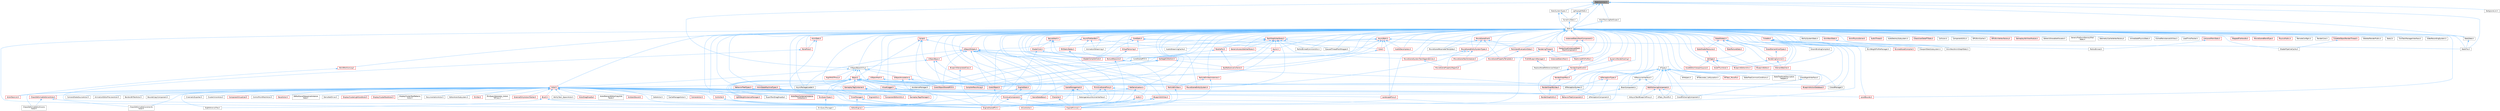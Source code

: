 digraph "StatsCommon.h"
{
 // INTERACTIVE_SVG=YES
 // LATEX_PDF_SIZE
  bgcolor="transparent";
  edge [fontname=Helvetica,fontsize=10,labelfontname=Helvetica,labelfontsize=10];
  node [fontname=Helvetica,fontsize=10,shape=box,height=0.2,width=0.4];
  Node1 [id="Node000001",label="StatsCommon.h",height=0.2,width=0.4,color="gray40", fillcolor="grey60", style="filled", fontcolor="black",tooltip=" "];
  Node1 -> Node2 [id="edge1_Node000001_Node000002",dir="back",color="steelblue1",style="solid",tooltip=" "];
  Node2 [id="Node000002",label="HitchTrackingStatScope.h",height=0.2,width=0.4,color="grey40", fillcolor="white", style="filled",URL="$d2/d93/HitchTrackingStatScope_8h.html",tooltip=" "];
  Node2 -> Node3 [id="edge2_Node000002_Node000003",dir="back",color="steelblue1",style="solid",tooltip=" "];
  Node3 [id="Node000003",label="Stats.h",height=0.2,width=0.4,color="grey40", fillcolor="white", style="filled",URL="$dc/d09/Stats_8h.html",tooltip=" "];
  Node3 -> Node4 [id="edge3_Node000003_Node000004",dir="back",color="steelblue1",style="solid",tooltip=" "];
  Node4 [id="Node000004",label="AIPerceptionSystem.h",height=0.2,width=0.4,color="grey40", fillcolor="white", style="filled",URL="$d0/d08/AIPerceptionSystem_8h.html",tooltip=" "];
  Node4 -> Node5 [id="edge4_Node000004_Node000005",dir="back",color="steelblue1",style="solid",tooltip=" "];
  Node5 [id="Node000005",label="AIPerceptionComponent.h",height=0.2,width=0.4,color="grey40", fillcolor="white", style="filled",URL="$d6/d0a/AIPerceptionComponent_8h.html",tooltip=" "];
  Node3 -> Node6 [id="edge5_Node000003_Node000006",dir="back",color="steelblue1",style="solid",tooltip=" "];
  Node6 [id="Node000006",label="AITypes.h",height=0.2,width=0.4,color="grey40", fillcolor="white", style="filled",URL="$dd/d64/AITypes_8h.html",tooltip=" "];
  Node6 -> Node7 [id="edge6_Node000006_Node000007",dir="back",color="steelblue1",style="solid",tooltip=" "];
  Node7 [id="Node000007",label="AIAsyncTaskBlueprintProxy.h",height=0.2,width=0.4,color="grey40", fillcolor="white", style="filled",URL="$db/d07/AIAsyncTaskBlueprintProxy_8h.html",tooltip=" "];
  Node6 -> Node8 [id="edge7_Node000006_Node000008",dir="back",color="steelblue1",style="solid",tooltip=" "];
  Node8 [id="Node000008",label="AIController.h",height=0.2,width=0.4,color="red", fillcolor="#FFF0F0", style="filled",URL="$d7/dd8/AIController_8h.html",tooltip=" "];
  Node6 -> Node11 [id="edge8_Node000006_Node000011",dir="back",color="steelblue1",style="solid",tooltip=" "];
  Node11 [id="Node000011",label="AIHelpers.h",height=0.2,width=0.4,color="grey40", fillcolor="white", style="filled",URL="$d1/d0d/AIHelpers_8h.html",tooltip=" "];
  Node6 -> Node12 [id="edge9_Node000006_Node000012",dir="back",color="steelblue1",style="solid",tooltip=" "];
  Node12 [id="Node000012",label="AIPerceptionTypes.h",height=0.2,width=0.4,color="red", fillcolor="#FFF0F0", style="filled",URL="$de/d00/AIPerceptionTypes_8h.html",tooltip=" "];
  Node12 -> Node5 [id="edge10_Node000012_Node000005",dir="back",color="steelblue1",style="solid",tooltip=" "];
  Node12 -> Node4 [id="edge11_Node000012_Node000004",dir="back",color="steelblue1",style="solid",tooltip=" "];
  Node6 -> Node35 [id="edge12_Node000006_Node000035",dir="back",color="steelblue1",style="solid",tooltip=" "];
  Node35 [id="Node000035",label="AIResourceInterface.h",height=0.2,width=0.4,color="grey40", fillcolor="white", style="filled",URL="$dd/d0d/AIResourceInterface_8h.html",tooltip=" "];
  Node35 -> Node36 [id="edge13_Node000035_Node000036",dir="back",color="steelblue1",style="solid",tooltip=" "];
  Node36 [id="Node000036",label="BrainComponent.h",height=0.2,width=0.4,color="grey40", fillcolor="white", style="filled",URL="$d6/dc0/BrainComponent_8h.html",tooltip=" "];
  Node36 -> Node37 [id="edge14_Node000036_Node000037",dir="back",color="steelblue1",style="solid",tooltip=" "];
  Node37 [id="Node000037",label="BehaviorTreeComponent.h",height=0.2,width=0.4,color="red", fillcolor="#FFF0F0", style="filled",URL="$dc/d7b/BehaviorTreeComponent_8h.html",tooltip=" "];
  Node35 -> Node89 [id="edge15_Node000035_Node000089",dir="back",color="steelblue1",style="solid",tooltip=" "];
  Node89 [id="Node000089",label="PathFollowingComponent.h",height=0.2,width=0.4,color="red", fillcolor="#FFF0F0", style="filled",URL="$d5/d0b/PathFollowingComponent_8h.html",tooltip=" "];
  Node89 -> Node7 [id="edge16_Node000089_Node000007",dir="back",color="steelblue1",style="solid",tooltip=" "];
  Node89 -> Node90 [id="edge17_Node000089_Node000090",dir="back",color="steelblue1",style="solid",tooltip=" "];
  Node90 [id="Node000090",label="AITask_MoveTo.h",height=0.2,width=0.4,color="grey40", fillcolor="white", style="filled",URL="$d4/dc4/AITask__MoveTo_8h.html",tooltip=" "];
  Node89 -> Node91 [id="edge18_Node000089_Node000091",dir="back",color="steelblue1",style="solid",tooltip=" "];
  Node91 [id="Node000091",label="CrowdFollowingComponent.h",height=0.2,width=0.4,color="grey40", fillcolor="white", style="filled",URL="$db/d23/CrowdFollowingComponent_8h.html",tooltip=" "];
  Node6 -> Node90 [id="edge19_Node000006_Node000090",dir="back",color="steelblue1",style="solid",tooltip=" "];
  Node6 -> Node44 [id="edge20_Node000006_Node000044",dir="back",color="steelblue1",style="solid",tooltip=" "];
  Node44 [id="Node000044",label="BTDecorator_IsAtLocation.h",height=0.2,width=0.4,color="grey40", fillcolor="white", style="filled",URL="$dd/d6b/BTDecorator__IsAtLocation_8h.html",tooltip=" "];
  Node6 -> Node74 [id="edge21_Node000006_Node000074",dir="back",color="steelblue1",style="solid",tooltip=" "];
  Node74 [id="Node000074",label="BTTask_MoveTo.h",height=0.2,width=0.4,color="red", fillcolor="#FFF0F0", style="filled",URL="$d7/d8b/BTTask__MoveTo_8h.html",tooltip=" "];
  Node6 -> Node37 [id="edge22_Node000006_Node000037",dir="back",color="steelblue1",style="solid",tooltip=" "];
  Node6 -> Node36 [id="edge23_Node000006_Node000036",dir="back",color="steelblue1",style="solid",tooltip=" "];
  Node6 -> Node93 [id="edge24_Node000006_Node000093",dir="back",color="steelblue1",style="solid",tooltip=" "];
  Node93 [id="Node000093",label="CrowdAgentInterface.h",height=0.2,width=0.4,color="grey40", fillcolor="white", style="filled",URL="$df/dfa/CrowdAgentInterface_8h.html",tooltip=" "];
  Node93 -> Node91 [id="edge25_Node000093_Node000091",dir="back",color="steelblue1",style="solid",tooltip=" "];
  Node6 -> Node91 [id="edge26_Node000006_Node000091",dir="back",color="steelblue1",style="solid",tooltip=" "];
  Node6 -> Node89 [id="edge27_Node000006_Node000089",dir="back",color="steelblue1",style="solid",tooltip=" "];
  Node6 -> Node94 [id="edge28_Node000006_Node000094",dir="back",color="steelblue1",style="solid",tooltip=" "];
  Node94 [id="Node000094",label="StateTreeCommonConditions.h",height=0.2,width=0.4,color="grey40", fillcolor="white", style="filled",URL="$d8/dec/StateTreeCommonConditions_8h.html",tooltip=" "];
  Node6 -> Node95 [id="edge29_Node000006_Node000095",dir="back",color="steelblue1",style="solid",tooltip=" "];
  Node95 [id="Node000095",label="StateTreeNodeDescription\lHelpers.h",height=0.2,width=0.4,color="grey40", fillcolor="white", style="filled",URL="$d9/d1a/StateTreeNodeDescriptionHelpers_8h.html",tooltip=" "];
  Node3 -> Node96 [id="edge30_Node000003_Node000096",dir="back",color="steelblue1",style="solid",tooltip=" "];
  Node96 [id="Node000096",label="AbilitySystemStats.h",height=0.2,width=0.4,color="grey40", fillcolor="white", style="filled",URL="$d2/d42/AbilitySystemStats_8h.html",tooltip=" "];
  Node3 -> Node97 [id="edge31_Node000003_Node000097",dir="back",color="steelblue1",style="solid",tooltip=" "];
  Node97 [id="Node000097",label="Actor.h",height=0.2,width=0.4,color="red", fillcolor="#FFF0F0", style="filled",URL="$d0/d43/Actor_8h.html",tooltip=" "];
  Node97 -> Node98 [id="edge32_Node000097_Node000098",dir="back",color="steelblue1",style="solid",tooltip=" "];
  Node98 [id="Node000098",label="AbilityTask_SpawnActor.h",height=0.2,width=0.4,color="grey40", fillcolor="white", style="filled",URL="$dc/d97/AbilityTask__SpawnActor_8h.html",tooltip=" "];
  Node97 -> Node99 [id="edge33_Node000097_Node000099",dir="back",color="steelblue1",style="solid",tooltip=" "];
  Node99 [id="Node000099",label="ActorDescContainerInstance\lCollection.h",height=0.2,width=0.4,color="red", fillcolor="#FFF0F0", style="filled",URL="$df/d80/ActorDescContainerInstanceCollection_8h.html",tooltip=" "];
  Node97 -> Node120 [id="edge34_Node000097_Node000120",dir="back",color="steelblue1",style="solid",tooltip=" "];
  Node120 [id="Node000120",label="ActorDescList.h",height=0.2,width=0.4,color="red", fillcolor="#FFF0F0", style="filled",URL="$d7/da2/ActorDescList_8h.html",tooltip=" "];
  Node97 -> Node130 [id="edge35_Node000097_Node000130",dir="back",color="steelblue1",style="solid",tooltip=" "];
  Node130 [id="Node000130",label="ActorDragDropOp.h",height=0.2,width=0.4,color="red", fillcolor="#FFF0F0", style="filled",URL="$dd/d1a/ActorDragDropOp_8h.html",tooltip=" "];
  Node97 -> Node132 [id="edge36_Node000097_Node000132",dir="back",color="steelblue1",style="solid",tooltip=" "];
  Node132 [id="Node000132",label="ActorElementEditorCopyAnd\lPaste.h",height=0.2,width=0.4,color="grey40", fillcolor="white", style="filled",URL="$d8/dc2/ActorElementEditorCopyAndPaste_8h.html",tooltip=" "];
  Node97 -> Node133 [id="edge37_Node000097_Node000133",dir="back",color="steelblue1",style="solid",tooltip=" "];
  Node133 [id="Node000133",label="AmbientSound.h",height=0.2,width=0.4,color="red", fillcolor="#FFF0F0", style="filled",URL="$dd/d28/AmbientSound_8h.html",tooltip=" "];
  Node97 -> Node135 [id="edge38_Node000097_Node000135",dir="back",color="steelblue1",style="solid",tooltip=" "];
  Node135 [id="Node000135",label="AnimationEditorPreviewActor.h",height=0.2,width=0.4,color="grey40", fillcolor="white", style="filled",URL="$dc/d52/AnimationEditorPreviewActor_8h.html",tooltip=" "];
  Node97 -> Node136 [id="edge39_Node000097_Node000136",dir="back",color="steelblue1",style="solid",tooltip=" "];
  Node136 [id="Node000136",label="BandwidthTestActor.h",height=0.2,width=0.4,color="grey40", fillcolor="white", style="filled",URL="$d9/ddf/BandwidthTestActor_8h.html",tooltip=" "];
  Node97 -> Node137 [id="edge40_Node000097_Node000137",dir="back",color="steelblue1",style="solid",tooltip=" "];
  Node137 [id="Node000137",label="BoundsCopyComponent.h",height=0.2,width=0.4,color="grey40", fillcolor="white", style="filled",URL="$d2/d10/BoundsCopyComponent_8h.html",tooltip=" "];
  Node97 -> Node138 [id="edge41_Node000097_Node000138",dir="back",color="steelblue1",style="solid",tooltip=" "];
  Node138 [id="Node000138",label="Brush.h",height=0.2,width=0.4,color="red", fillcolor="#FFF0F0", style="filled",URL="$dc/d90/Brush_8h.html",tooltip=" "];
  Node138 -> Node140 [id="edge42_Node000138_Node000140",dir="back",color="steelblue1",style="solid",tooltip=" "];
  Node140 [id="Node000140",label="DlgReferenceTree.h",height=0.2,width=0.4,color="grey40", fillcolor="white", style="filled",URL="$db/dd3/DlgReferenceTree_8h.html",tooltip=" "];
  Node138 -> Node141 [id="edge43_Node000138_Node000141",dir="back",color="steelblue1",style="solid",tooltip=" "];
  Node141 [id="Node000141",label="EditorEngine.h",height=0.2,width=0.4,color="red", fillcolor="#FFF0F0", style="filled",URL="$da/d0c/EditorEngine_8h.html",tooltip=" "];
  Node138 -> Node362 [id="edge44_Node000138_Node000362",dir="back",color="steelblue1",style="solid",tooltip=" "];
  Node362 [id="Node000362",label="EngineSharedPCH.h",height=0.2,width=0.4,color="red", fillcolor="#FFF0F0", style="filled",URL="$dc/dbb/EngineSharedPCH_8h.html",tooltip=" "];
  Node97 -> Node447 [id="edge45_Node000097_Node000447",dir="back",color="steelblue1",style="solid",tooltip=" "];
  Node447 [id="Node000447",label="CableActor.h",height=0.2,width=0.4,color="grey40", fillcolor="white", style="filled",URL="$dd/d5e/CableActor_8h.html",tooltip=" "];
  Node97 -> Node448 [id="edge46_Node000097_Node000448",dir="back",color="steelblue1",style="solid",tooltip=" "];
  Node448 [id="Node000448",label="CacheManagerActor.h",height=0.2,width=0.4,color="grey40", fillcolor="white", style="filled",URL="$d6/d22/CacheManagerActor_8h.html",tooltip=" "];
  Node97 -> Node449 [id="edge47_Node000097_Node000449",dir="back",color="steelblue1",style="solid",tooltip=" "];
  Node449 [id="Node000449",label="CameraActor.h",height=0.2,width=0.4,color="red", fillcolor="#FFF0F0", style="filled",URL="$d4/df4/CameraActor_8h.html",tooltip=" "];
  Node97 -> Node450 [id="edge48_Node000097_Node000450",dir="back",color="steelblue1",style="solid",tooltip=" "];
  Node450 [id="Node000450",label="CameraShakeSourceActor.h",height=0.2,width=0.4,color="grey40", fillcolor="white", style="filled",URL="$d5/d92/CameraShakeSourceActor_8h.html",tooltip=" "];
  Node97 -> Node451 [id="edge49_Node000097_Node000451",dir="back",color="steelblue1",style="solid",tooltip=" "];
  Node451 [id="Node000451",label="ChaosDeformableCollisions\lActor.h",height=0.2,width=0.4,color="grey40", fillcolor="white", style="filled",URL="$d2/dce/ChaosDeformableCollisionsActor_8h.html",tooltip=" "];
  Node97 -> Node452 [id="edge50_Node000097_Node000452",dir="back",color="steelblue1",style="solid",tooltip=" "];
  Node452 [id="Node000452",label="ChaosDeformableConstraints\lActor.h",height=0.2,width=0.4,color="grey40", fillcolor="white", style="filled",URL="$d0/dd2/ChaosDeformableConstraintsActor_8h.html",tooltip=" "];
  Node97 -> Node453 [id="edge51_Node000097_Node000453",dir="back",color="steelblue1",style="solid",tooltip=" "];
  Node453 [id="Node000453",label="ChaosDeformableSolverActor.h",height=0.2,width=0.4,color="red", fillcolor="#FFF0F0", style="filled",URL="$d2/de9/ChaosDeformableSolverActor_8h.html",tooltip=" "];
  Node453 -> Node451 [id="edge52_Node000453_Node000451",dir="back",color="steelblue1",style="solid",tooltip=" "];
  Node453 -> Node452 [id="edge53_Node000453_Node000452",dir="back",color="steelblue1",style="solid",tooltip=" "];
  Node97 -> Node455 [id="edge54_Node000097_Node000455",dir="back",color="steelblue1",style="solid",tooltip=" "];
  Node455 [id="Node000455",label="Character.h",height=0.2,width=0.4,color="red", fillcolor="#FFF0F0", style="filled",URL="$db/dc7/Character_8h.html",tooltip=" "];
  Node455 -> Node458 [id="edge55_Node000455_Node000458",dir="back",color="steelblue1",style="solid",tooltip=" "];
  Node458 [id="Node000458",label="EngineMinimal.h",height=0.2,width=0.4,color="red", fillcolor="#FFF0F0", style="filled",URL="$d0/d2c/EngineMinimal_8h.html",tooltip=" "];
  Node97 -> Node459 [id="edge56_Node000097_Node000459",dir="back",color="steelblue1",style="solid",tooltip=" "];
  Node459 [id="Node000459",label="CinematicExporter.h",height=0.2,width=0.4,color="grey40", fillcolor="white", style="filled",URL="$d8/d3d/CinematicExporter_8h.html",tooltip=" "];
  Node97 -> Node460 [id="edge57_Node000097_Node000460",dir="back",color="steelblue1",style="solid",tooltip=" "];
  Node460 [id="Node000460",label="ClusterUnionActor.h",height=0.2,width=0.4,color="grey40", fillcolor="white", style="filled",URL="$d5/d54/ClusterUnionActor_8h.html",tooltip=" "];
  Node97 -> Node461 [id="edge58_Node000097_Node000461",dir="back",color="steelblue1",style="solid",tooltip=" "];
  Node461 [id="Node000461",label="ComponentEditorUtils.h",height=0.2,width=0.4,color="red", fillcolor="#FFF0F0", style="filled",URL="$d0/d4b/ComponentEditorUtils_8h.html",tooltip=" "];
  Node97 -> Node463 [id="edge59_Node000097_Node000463",dir="back",color="steelblue1",style="solid",tooltip=" "];
  Node463 [id="Node000463",label="ComponentVisualizer.h",height=0.2,width=0.4,color="red", fillcolor="#FFF0F0", style="filled",URL="$d3/d9b/ComponentVisualizer_8h.html",tooltip=" "];
  Node97 -> Node465 [id="edge60_Node000097_Node000465",dir="back",color="steelblue1",style="solid",tooltip=" "];
  Node465 [id="Node000465",label="ControlPointMeshActor.h",height=0.2,width=0.4,color="grey40", fillcolor="white", style="filled",URL="$d8/db7/ControlPointMeshActor_8h.html",tooltip=" "];
  Node97 -> Node466 [id="edge61_Node000097_Node000466",dir="back",color="steelblue1",style="solid",tooltip=" "];
  Node466 [id="Node000466",label="Controller.h",height=0.2,width=0.4,color="red", fillcolor="#FFF0F0", style="filled",URL="$de/d4a/Controller_8h.html",tooltip=" "];
  Node466 -> Node8 [id="edge62_Node000466_Node000008",dir="back",color="steelblue1",style="solid",tooltip=" "];
  Node466 -> Node458 [id="edge63_Node000466_Node000458",dir="back",color="steelblue1",style="solid",tooltip=" "];
  Node466 -> Node362 [id="edge64_Node000466_Node000362",dir="back",color="steelblue1",style="solid",tooltip=" "];
  Node97 -> Node859 [id="edge65_Node000097_Node000859",dir="back",color="steelblue1",style="solid",tooltip=" "];
  Node859 [id="Node000859",label="DecalActor.h",height=0.2,width=0.4,color="red", fillcolor="#FFF0F0", style="filled",URL="$d2/d2d/DecalActor_8h.html",tooltip=" "];
  Node97 -> Node860 [id="edge66_Node000097_Node000860",dir="back",color="steelblue1",style="solid",tooltip=" "];
  Node860 [id="Node000860",label="DefaultLevelSequenceInstance\lData.h",height=0.2,width=0.4,color="grey40", fillcolor="white", style="filled",URL="$d0/d8b/DefaultLevelSequenceInstanceData_8h.html",tooltip=" "];
  Node97 -> Node851 [id="edge67_Node000097_Node000851",dir="back",color="steelblue1",style="solid",tooltip=" "];
  Node851 [id="Node000851",label="DemoNetDriver.h",height=0.2,width=0.4,color="grey40", fillcolor="white", style="filled",URL="$df/df9/DemoNetDriver_8h.html",tooltip=" "];
  Node97 -> Node861 [id="edge68_Node000097_Node000861",dir="back",color="steelblue1",style="solid",tooltip=" "];
  Node861 [id="Node000861",label="DisplayClusterLightCardActor.h",height=0.2,width=0.4,color="red", fillcolor="#FFF0F0", style="filled",URL="$d5/dc7/DisplayClusterLightCardActor_8h.html",tooltip=" "];
  Node97 -> Node242 [id="edge69_Node000097_Node000242",dir="back",color="steelblue1",style="solid",tooltip=" "];
  Node242 [id="Node000242",label="DisplayClusterRootActor.h",height=0.2,width=0.4,color="red", fillcolor="#FFF0F0", style="filled",URL="$d0/d41/DisplayClusterRootActor_8h.html",tooltip=" "];
  Node97 -> Node863 [id="edge70_Node000097_Node000863",dir="back",color="steelblue1",style="solid",tooltip=" "];
  Node863 [id="Node000863",label="DisplayClusterTestPatterns\lActor.h",height=0.2,width=0.4,color="grey40", fillcolor="white", style="filled",URL="$d0/dac/DisplayClusterTestPatternsActor_8h.html",tooltip=" "];
  Node97 -> Node140 [id="edge71_Node000097_Node000140",dir="back",color="steelblue1",style="solid",tooltip=" "];
  Node97 -> Node864 [id="edge72_Node000097_Node000864",dir="back",color="steelblue1",style="solid",tooltip=" "];
  Node864 [id="Node000864",label="DocumentationActor.h",height=0.2,width=0.4,color="grey40", fillcolor="white", style="filled",URL="$d0/dc6/DocumentationActor_8h.html",tooltip=" "];
  Node97 -> Node865 [id="edge73_Node000097_Node000865",dir="back",color="steelblue1",style="solid",tooltip=" "];
  Node865 [id="Node000865",label="EditorActorSubsystem.h",height=0.2,width=0.4,color="grey40", fillcolor="white", style="filled",URL="$d8/db1/EditorActorSubsystem_8h.html",tooltip=" "];
  Node97 -> Node141 [id="edge74_Node000097_Node000141",dir="back",color="steelblue1",style="solid",tooltip=" "];
  Node97 -> Node866 [id="edge75_Node000097_Node000866",dir="back",color="steelblue1",style="solid",tooltip=" "];
  Node866 [id="Node000866",label="Emitter.h",height=0.2,width=0.4,color="red", fillcolor="#FFF0F0", style="filled",URL="$da/d24/Emitter_8h.html",tooltip=" "];
  Node97 -> Node458 [id="edge76_Node000097_Node000458",dir="back",color="steelblue1",style="solid",tooltip=" "];
  Node97 -> Node362 [id="edge77_Node000097_Node000362",dir="back",color="steelblue1",style="solid",tooltip=" "];
  Node97 -> Node378 [id="edge78_Node000097_Node000378",dir="back",color="steelblue1",style="solid",tooltip=" "];
  Node378 [id="Node000378",label="EngineUtils.h",height=0.2,width=0.4,color="red", fillcolor="#FFF0F0", style="filled",URL="$d4/d61/EngineUtils_8h.html",tooltip=" "];
  Node97 -> Node868 [id="edge79_Node000097_Node000868",dir="back",color="steelblue1",style="solid",tooltip=" "];
  Node868 [id="Node000868",label="EnvQueryGenerator_Actors\lOfClass.h",height=0.2,width=0.4,color="grey40", fillcolor="white", style="filled",URL="$d7/d2e/EnvQueryGenerator__ActorsOfClass_8h.html",tooltip=" "];
  Node97 -> Node278 [id="edge80_Node000097_Node000278",dir="back",color="steelblue1",style="solid",tooltip=" "];
  Node278 [id="Node000278",label="ExportTextDragDropOp.h",height=0.2,width=0.4,color="grey40", fillcolor="white", style="filled",URL="$de/d5c/ExportTextDragDropOp_8h.html",tooltip=" "];
  Node97 -> Node279 [id="edge81_Node000097_Node000279",dir="back",color="steelblue1",style="solid",tooltip=" "];
  Node279 [id="Node000279",label="ExternalDirtyActorsTracker.h",height=0.2,width=0.4,color="red", fillcolor="#FFF0F0", style="filled",URL="$db/d89/ExternalDirtyActorsTracker_8h.html",tooltip=" "];
  Node97 -> Node855 [id="edge82_Node000097_Node000855",dir="back",color="steelblue1",style="solid",tooltip=" "];
  Node855 [id="Node000855",label="GameStateBase.h",height=0.2,width=0.4,color="red", fillcolor="#FFF0F0", style="filled",URL="$dd/db9/GameStateBase_8h.html",tooltip=" "];
  Node97 -> Node1044 [id="edge83_Node000097_Node001044",dir="back",color="steelblue1",style="solid",tooltip=" "];
  Node1044 [id="Node001044",label="HeterogeneousVolumeInterface.h",height=0.2,width=0.4,color="grey40", fillcolor="white", style="filled",URL="$d3/de3/HeterogeneousVolumeInterface_8h.html",tooltip=" "];
  Node97 -> Node534 [id="edge84_Node000097_Node000534",dir="back",color="steelblue1",style="solid",tooltip=" "];
  Node534 [id="Node000534",label="LandscapeProxy.h",height=0.2,width=0.4,color="red", fillcolor="#FFF0F0", style="filled",URL="$db/dae/LandscapeProxy_8h.html",tooltip=" "];
  Node97 -> Node1080 [id="edge85_Node000097_Node001080",dir="back",color="steelblue1",style="solid",tooltip=" "];
  Node1080 [id="Node001080",label="LevelBounds.h",height=0.2,width=0.4,color="red", fillcolor="#FFF0F0", style="filled",URL="$d8/d37/LevelBounds_8h.html",tooltip=" "];
  Node97 -> Node1100 [id="edge86_Node000097_Node001100",dir="back",color="steelblue1",style="solid",tooltip=" "];
  Node1100 [id="Node001100",label="LightWeightInstanceManager.h",height=0.2,width=0.4,color="red", fillcolor="#FFF0F0", style="filled",URL="$d8/d04/LightWeightInstanceManager_8h.html",tooltip=" "];
  Node97 -> Node545 [id="edge87_Node000097_Node000545",dir="back",color="steelblue1",style="solid",tooltip=" "];
  Node545 [id="Node000545",label="PrimitiveComponent.h",height=0.2,width=0.4,color="red", fillcolor="#FFF0F0", style="filled",URL="$df/d9f/PrimitiveComponent_8h.html",tooltip=" "];
  Node545 -> Node458 [id="edge88_Node000545_Node000458",dir="back",color="steelblue1",style="solid",tooltip=" "];
  Node545 -> Node362 [id="edge89_Node000545_Node000362",dir="back",color="steelblue1",style="solid",tooltip=" "];
  Node3 -> Node1681 [id="edge90_Node000003_Node001681",dir="back",color="steelblue1",style="solid",tooltip=" "];
  Node1681 [id="Node001681",label="AnimNextAnimGraphStats.h",height=0.2,width=0.4,color="grey40", fillcolor="white", style="filled",URL="$d0/d72/AnimNextAnimGraphStats_8h.html",tooltip=" "];
  Node3 -> Node1682 [id="edge91_Node000003_Node001682",dir="back",color="steelblue1",style="solid",tooltip=" "];
  Node1682 [id="Node001682",label="AnimNextStats.h",height=0.2,width=0.4,color="red", fillcolor="#FFF0F0", style="filled",URL="$d6/de8/AnimNextStats_8h.html",tooltip=" "];
  Node1682 -> Node1681 [id="edge92_Node001682_Node001681",dir="back",color="steelblue1",style="solid",tooltip=" "];
  Node3 -> Node1687 [id="edge93_Node000003_Node001687",dir="back",color="steelblue1",style="solid",tooltip=" "];
  Node1687 [id="Node001687",label="AnimPhysicsSolver.h",height=0.2,width=0.4,color="red", fillcolor="#FFF0F0", style="filled",URL="$d3/d8b/AnimPhysicsSolver_8h.html",tooltip=" "];
  Node3 -> Node1504 [id="edge94_Node000003_Node001504",dir="back",color="steelblue1",style="solid",tooltip=" "];
  Node1504 [id="Node001504",label="AnimStateMachineTypes.h",height=0.2,width=0.4,color="red", fillcolor="#FFF0F0", style="filled",URL="$d2/dc8/AnimStateMachineTypes_8h.html",tooltip=" "];
  Node1504 -> Node362 [id="edge95_Node001504_Node000362",dir="back",color="steelblue1",style="solid",tooltip=" "];
  Node3 -> Node1688 [id="edge96_Node000003_Node001688",dir="back",color="steelblue1",style="solid",tooltip=" "];
  Node1688 [id="Node001688",label="AnimStats.h",height=0.2,width=0.4,color="red", fillcolor="#FFF0F0", style="filled",URL="$d4/d2b/AnimStats_8h.html",tooltip=" "];
  Node1688 -> Node1692 [id="edge97_Node001688_Node001692",dir="back",color="steelblue1",style="solid",tooltip=" "];
  Node1692 [id="Node001692",label="BonePose.h",height=0.2,width=0.4,color="red", fillcolor="#FFF0F0", style="filled",URL="$dd/d83/BonePose_8h.html",tooltip=" "];
  Node1692 -> Node362 [id="edge98_Node001692_Node000362",dir="back",color="steelblue1",style="solid",tooltip=" "];
  Node1688 -> Node362 [id="edge99_Node001688_Node000362",dir="back",color="steelblue1",style="solid",tooltip=" "];
  Node3 -> Node1712 [id="edge100_Node000003_Node001712",dir="back",color="steelblue1",style="solid",tooltip=" "];
  Node1712 [id="Node001712",label="AnimationStreaming.h",height=0.2,width=0.4,color="grey40", fillcolor="white", style="filled",URL="$d5/d44/AnimationStreaming_8h.html",tooltip=" "];
  Node3 -> Node267 [id="edge101_Node000003_Node000267",dir="back",color="steelblue1",style="solid",tooltip=" "];
  Node267 [id="Node000267",label="AssetEditorViewportLayout.h",height=0.2,width=0.4,color="red", fillcolor="#FFF0F0", style="filled",URL="$df/d46/AssetEditorViewportLayout_8h.html",tooltip=" "];
  Node3 -> Node1713 [id="edge102_Node000003_Node001713",dir="back",color="steelblue1",style="solid",tooltip=" "];
  Node1713 [id="Node001713",label="AssetThumbnail.h",height=0.2,width=0.4,color="red", fillcolor="#FFF0F0", style="filled",URL="$d7/d61/AssetThumbnail_8h.html",tooltip=" "];
  Node3 -> Node1721 [id="edge103_Node000003_Node001721",dir="back",color="steelblue1",style="solid",tooltip=" "];
  Node1721 [id="Node001721",label="Async.h",height=0.2,width=0.4,color="red", fillcolor="#FFF0F0", style="filled",URL="$d7/ddf/Async_8h.html",tooltip=" "];
  Node1721 -> Node1723 [id="edge104_Node001721_Node001723",dir="back",color="steelblue1",style="solid",tooltip=" "];
  Node1723 [id="Node001723",label="CoreUObject.h",height=0.2,width=0.4,color="red", fillcolor="#FFF0F0", style="filled",URL="$d0/ded/CoreUObject_8h.html",tooltip=" "];
  Node1723 -> Node458 [id="edge105_Node001723_Node000458",dir="back",color="steelblue1",style="solid",tooltip=" "];
  Node3 -> Node1829 [id="edge106_Node000003_Node001829",dir="back",color="steelblue1",style="solid",tooltip=" "];
  Node1829 [id="Node001829",label="AsyncFileHandle.h",height=0.2,width=0.4,color="red", fillcolor="#FFF0F0", style="filled",URL="$df/dc4/AsyncFileHandle_8h.html",tooltip=" "];
  Node1829 -> Node1712 [id="edge107_Node001829_Node001712",dir="back",color="steelblue1",style="solid",tooltip=" "];
  Node1829 -> Node1831 [id="edge108_Node001829_Node001831",dir="back",color="steelblue1",style="solid",tooltip=" "];
  Node1831 [id="Node001831",label="AudioStreamingCache.h",height=0.2,width=0.4,color="grey40", fillcolor="white", style="filled",URL="$d2/dc1/AudioStreamingCache_8h.html",tooltip=" "];
  Node1829 -> Node1723 [id="edge109_Node001829_Node001723",dir="back",color="steelblue1",style="solid",tooltip=" "];
  Node1829 -> Node1981 [id="edge110_Node001829_Node001981",dir="back",color="steelblue1",style="solid",tooltip=" "];
  Node1981 [id="Node001981",label="TextureResource.h",height=0.2,width=0.4,color="red", fillcolor="#FFF0F0", style="filled",URL="$dd/df3/TextureResource_8h.html",tooltip=" "];
  Node1981 -> Node458 [id="edge111_Node001981_Node000458",dir="back",color="steelblue1",style="solid",tooltip=" "];
  Node1981 -> Node362 [id="edge112_Node001981_Node000362",dir="back",color="steelblue1",style="solid",tooltip=" "];
  Node3 -> Node1988 [id="edge113_Node000003_Node001988",dir="back",color="steelblue1",style="solid",tooltip=" "];
  Node1988 [id="Node001988",label="AsyncPackageLoader.h",height=0.2,width=0.4,color="grey40", fillcolor="white", style="filled",URL="$d6/de5/AsyncPackageLoader_8h.html",tooltip=" "];
  Node3 -> Node1989 [id="edge114_Node000003_Node001989",dir="back",color="steelblue1",style="solid",tooltip=" "];
  Node1989 [id="Node001989",label="AsyncWork.h",height=0.2,width=0.4,color="red", fillcolor="#FFF0F0", style="filled",URL="$da/d9a/AsyncWork_8h.html",tooltip=" "];
  Node1989 -> Node1712 [id="edge115_Node001989_Node001712",dir="back",color="steelblue1",style="solid",tooltip=" "];
  Node1989 -> Node1844 [id="edge116_Node001989_Node001844",dir="back",color="steelblue1",style="solid",tooltip=" "];
  Node1844 [id="Node001844",label="AudioDecompress.h",height=0.2,width=0.4,color="red", fillcolor="#FFF0F0", style="filled",URL="$d9/dfd/AudioDecompress_8h.html",tooltip=" "];
  Node1989 -> Node1831 [id="edge117_Node001989_Node001831",dir="back",color="steelblue1",style="solid",tooltip=" "];
  Node1989 -> Node1993 [id="edge118_Node001989_Node001993",dir="back",color="steelblue1",style="solid",tooltip=" "];
  Node1993 [id="Node001993",label="Core.h",height=0.2,width=0.4,color="red", fillcolor="#FFF0F0", style="filled",URL="$d6/dd7/Core_8h.html",tooltip=" "];
  Node1993 -> Node1723 [id="edge119_Node001993_Node001723",dir="back",color="steelblue1",style="solid",tooltip=" "];
  Node1989 -> Node1994 [id="edge120_Node001989_Node001994",dir="back",color="steelblue1",style="solid",tooltip=" "];
  Node1994 [id="Node001994",label="CoreSharedPCH.h",height=0.2,width=0.4,color="grey40", fillcolor="white", style="filled",URL="$d8/de5/CoreSharedPCH_8h.html",tooltip=" "];
  Node1994 -> Node1877 [id="edge121_Node001994_Node001877",dir="back",color="steelblue1",style="solid",tooltip=" "];
  Node1877 [id="Node001877",label="CoreUObjectSharedPCH.h",height=0.2,width=0.4,color="red", fillcolor="#FFF0F0", style="filled",URL="$de/d2f/CoreUObjectSharedPCH_8h.html",tooltip=" "];
  Node1989 -> Node753 [id="edge122_Node001989_Node000753",dir="back",color="steelblue1",style="solid",tooltip=" "];
  Node753 [id="Node000753",label="HierarchicalInstancedStatic\lMeshComponent.h",height=0.2,width=0.4,color="red", fillcolor="#FFF0F0", style="filled",URL="$d3/ddb/HierarchicalInstancedStaticMeshComponent_8h.html",tooltip=" "];
  Node1989 -> Node534 [id="edge123_Node001989_Node000534",dir="back",color="steelblue1",style="solid",tooltip=" "];
  Node1989 -> Node2011 [id="edge124_Node001989_Node002011",dir="back",color="steelblue1",style="solid",tooltip=" "];
  Node2011 [id="Node002011",label="StatsFile.h",height=0.2,width=0.4,color="grey40", fillcolor="white", style="filled",URL="$d7/d3b/StatsFile_8h.html",tooltip=" "];
  Node1989 -> Node1981 [id="edge125_Node001989_Node001981",dir="back",color="steelblue1",style="solid",tooltip=" "];
  Node3 -> Node2012 [id="edge126_Node000003_Node002012",dir="back",color="steelblue1",style="solid",tooltip=" "];
  Node2012 [id="Node002012",label="Audio.h",height=0.2,width=0.4,color="red", fillcolor="#FFF0F0", style="filled",URL="$d8/daa/Audio_8h.html",tooltip=" "];
  Node2012 -> Node458 [id="edge127_Node002012_Node000458",dir="back",color="steelblue1",style="solid",tooltip=" "];
  Node2012 -> Node362 [id="edge128_Node002012_Node000362",dir="back",color="steelblue1",style="solid",tooltip=" "];
  Node3 -> Node1844 [id="edge129_Node000003_Node001844",dir="back",color="steelblue1",style="solid",tooltip=" "];
  Node3 -> Node1831 [id="edge130_Node000003_Node001831",dir="back",color="steelblue1",style="solid",tooltip=" "];
  Node3 -> Node2021 [id="edge131_Node000003_Node002021",dir="back",color="steelblue1",style="solid",tooltip=" "];
  Node2021 [id="Node002021",label="AudioThread.h",height=0.2,width=0.4,color="red", fillcolor="#FFF0F0", style="filled",URL="$de/de3/AudioThread_8h.html",tooltip=" "];
  Node3 -> Node2028 [id="edge132_Node000003_Node002028",dir="back",color="steelblue1",style="solid",tooltip=" "];
  Node2028 [id="Node002028",label="AutoDestroySubsystem.h",height=0.2,width=0.4,color="grey40", fillcolor="white", style="filled",URL="$df/d26/AutoDestroySubsystem_8h.html",tooltip=" "];
  Node3 -> Node2029 [id="edge133_Node000003_Node002029",dir="back",color="steelblue1",style="solid",tooltip=" "];
  Node2029 [id="Node002029",label="AvoidanceManager.h",height=0.2,width=0.4,color="grey40", fillcolor="white", style="filled",URL="$d8/de0/AvoidanceManager_8h.html",tooltip=" "];
  Node3 -> Node2030 [id="edge134_Node000003_Node002030",dir="back",color="steelblue1",style="solid",tooltip=" "];
  Node2030 [id="Node002030",label="BehaviorTreeTypes.h",height=0.2,width=0.4,color="red", fillcolor="#FFF0F0", style="filled",URL="$db/d7c/BehaviorTreeTypes_8h.html",tooltip=" "];
  Node2030 -> Node37 [id="edge135_Node002030_Node000037",dir="back",color="steelblue1",style="solid",tooltip=" "];
  Node2030 -> Node2047 [id="edge136_Node002030_Node002047",dir="back",color="steelblue1",style="solid",tooltip=" "];
  Node2047 [id="Node002047",label="EnvQueryTypes.h",height=0.2,width=0.4,color="red", fillcolor="#FFF0F0", style="filled",URL="$dc/d70/EnvQueryTypes_8h.html",tooltip=" "];
  Node2047 -> Node1399 [id="edge137_Node002047_Node001399",dir="back",color="steelblue1",style="solid",tooltip=" "];
  Node1399 [id="Node001399",label="EnvQueryManager.h",height=0.2,width=0.4,color="grey40", fillcolor="white", style="filled",URL="$d1/db4/EnvQueryManager_8h.html",tooltip=" "];
  Node3 -> Node2066 [id="edge138_Node000003_Node002066",dir="back",color="steelblue1",style="solid",tooltip=" "];
  Node2066 [id="Node002066",label="BlueprintActionDatabase.h",height=0.2,width=0.4,color="red", fillcolor="#FFF0F0", style="filled",URL="$d4/dae/BlueprintActionDatabase_8h.html",tooltip=" "];
  Node3 -> Node304 [id="edge139_Node000003_Node000304",dir="back",color="steelblue1",style="solid",tooltip=" "];
  Node304 [id="Node000304",label="BlueprintEditor.h",height=0.2,width=0.4,color="red", fillcolor="#FFF0F0", style="filled",URL="$df/d7d/BlueprintEditor_8h.html",tooltip=" "];
  Node3 -> Node2069 [id="edge140_Node000003_Node002069",dir="back",color="steelblue1",style="solid",tooltip=" "];
  Node2069 [id="Node002069",label="BlueprintEditorUtils.h",height=0.2,width=0.4,color="red", fillcolor="#FFF0F0", style="filled",URL="$d7/d3d/BlueprintEditorUtils_8h.html",tooltip=" "];
  Node3 -> Node2070 [id="edge141_Node000003_Node002070",dir="back",color="steelblue1",style="solid",tooltip=" "];
  Node2070 [id="Node002070",label="BlueprintGeneratedClass.h",height=0.2,width=0.4,color="red", fillcolor="#FFF0F0", style="filled",URL="$d6/d77/BlueprintGeneratedClass_8h.html",tooltip=" "];
  Node2070 -> Node362 [id="edge142_Node002070_Node000362",dir="back",color="steelblue1",style="solid",tooltip=" "];
  Node3 -> Node2074 [id="edge143_Node000003_Node002074",dir="back",color="steelblue1",style="solid",tooltip=" "];
  Node2074 [id="Node002074",label="BlueprintUtilities.h",height=0.2,width=0.4,color="red", fillcolor="#FFF0F0", style="filled",URL="$d6/de2/BlueprintUtilities_8h.html",tooltip=" "];
  Node2074 -> Node458 [id="edge144_Node002074_Node000458",dir="back",color="steelblue1",style="solid",tooltip=" "];
  Node2074 -> Node362 [id="edge145_Node002074_Node000362",dir="back",color="steelblue1",style="solid",tooltip=" "];
  Node3 -> Node1692 [id="edge146_Node000003_Node001692",dir="back",color="steelblue1",style="solid",tooltip=" "];
  Node3 -> Node2109 [id="edge147_Node000003_Node002109",dir="back",color="steelblue1",style="solid",tooltip=" "];
  Node2109 [id="Node002109",label="ChaosUserDataPTStats.h",height=0.2,width=0.4,color="red", fillcolor="#FFF0F0", style="filled",URL="$d1/d5b/ChaosUserDataPTStats_8h.html",tooltip=" "];
  Node3 -> Node2111 [id="edge148_Node000003_Node002111",dir="back",color="steelblue1",style="solid",tooltip=" "];
  Node2111 [id="Node002111",label="Collision.h",height=0.2,width=0.4,color="grey40", fillcolor="white", style="filled",URL="$d9/d7d/Collision_8h.html",tooltip=" "];
  Node3 -> Node2112 [id="edge149_Node000003_Node002112",dir="back",color="steelblue1",style="solid",tooltip=" "];
  Node2112 [id="Node002112",label="CompilerResultsLog.h",height=0.2,width=0.4,color="red", fillcolor="#FFF0F0", style="filled",URL="$dc/d68/CompilerResultsLog_8h.html",tooltip=" "];
  Node3 -> Node2256 [id="edge150_Node000003_Node002256",dir="back",color="steelblue1",style="solid",tooltip=" "];
  Node2256 [id="Node002256",label="ComponentUtils.h",height=0.2,width=0.4,color="grey40", fillcolor="white", style="filled",URL="$d2/d9f/ComponentUtils_8h.html",tooltip=" "];
  Node3 -> Node1993 [id="edge151_Node000003_Node001993",dir="back",color="steelblue1",style="solid",tooltip=" "];
  Node3 -> Node1994 [id="edge152_Node000003_Node001994",dir="back",color="steelblue1",style="solid",tooltip=" "];
  Node3 -> Node2257 [id="edge153_Node000003_Node002257",dir="back",color="steelblue1",style="solid",tooltip=" "];
  Node2257 [id="Node002257",label="CoreStats.h",height=0.2,width=0.4,color="red", fillcolor="#FFF0F0", style="filled",URL="$de/d2e/CoreStats_8h.html",tooltip=" "];
  Node2257 -> Node1721 [id="edge154_Node002257_Node001721",dir="back",color="steelblue1",style="solid",tooltip=" "];
  Node2257 -> Node1993 [id="edge155_Node002257_Node001993",dir="back",color="steelblue1",style="solid",tooltip=" "];
  Node2257 -> Node1994 [id="edge156_Node002257_Node001994",dir="back",color="steelblue1",style="solid",tooltip=" "];
  Node2257 -> Node2275 [id="edge157_Node002257_Node002275",dir="back",color="steelblue1",style="solid",tooltip=" "];
  Node2275 [id="Node002275",label="ShaderCompilerCore.h",height=0.2,width=0.4,color="red", fillcolor="#FFF0F0", style="filled",URL="$d0/d99/ShaderCompilerCore_8h.html",tooltip=" "];
  Node2257 -> Node2294 [id="edge158_Node002257_Node002294",dir="back",color="steelblue1",style="solid",tooltip=" "];
  Node2294 [id="Node002294",label="ShaderCore.h",height=0.2,width=0.4,color="red", fillcolor="#FFF0F0", style="filled",URL="$d2/dc9/ShaderCore_8h.html",tooltip=" "];
  Node2294 -> Node362 [id="edge159_Node002294_Node000362",dir="back",color="steelblue1",style="solid",tooltip=" "];
  Node2294 -> Node2275 [id="edge160_Node002294_Node002275",dir="back",color="steelblue1",style="solid",tooltip=" "];
  Node3 -> Node2259 [id="edge161_Node000003_Node002259",dir="back",color="steelblue1",style="solid",tooltip=" "];
  Node2259 [id="Node002259",label="CrowdManager.h",height=0.2,width=0.4,color="grey40", fillcolor="white", style="filled",URL="$de/dec/CrowdManager_8h.html",tooltip=" "];
  Node3 -> Node2602 [id="edge162_Node000003_Node002602",dir="back",color="steelblue1",style="solid",tooltip=" "];
  Node2602 [id="Node002602",label="DrawElementCoreTypes.h",height=0.2,width=0.4,color="red", fillcolor="#FFF0F0", style="filled",URL="$dd/d93/DrawElementCoreTypes_8h.html",tooltip=" "];
  Node2602 -> Node3143 [id="edge163_Node002602_Node003143",dir="back",color="steelblue1",style="solid",tooltip=" "];
  Node3143 [id="Node003143",label="RenderingCommon.h",height=0.2,width=0.4,color="red", fillcolor="#FFF0F0", style="filled",URL="$d8/d62/RenderingCommon_8h.html",tooltip=" "];
  Node3143 -> Node1713 [id="edge164_Node003143_Node001713",dir="back",color="steelblue1",style="solid",tooltip=" "];
  Node3143 -> Node3149 [id="edge165_Node003143_Node003149",dir="back",color="steelblue1",style="solid",tooltip=" "];
  Node3149 [id="Node003149",label="ElementBatcher.h",height=0.2,width=0.4,color="red", fillcolor="#FFF0F0", style="filled",URL="$db/d00/ElementBatcher_8h.html",tooltip=" "];
  Node3 -> Node3153 [id="edge166_Node000003_Node003153",dir="back",color="steelblue1",style="solid",tooltip=" "];
  Node3153 [id="Node003153",label="DynamicRenderScaling.h",height=0.2,width=0.4,color="red", fillcolor="#FFF0F0", style="filled",URL="$df/d37/DynamicRenderScaling_8h.html",tooltip=" "];
  Node3153 -> Node3155 [id="edge167_Node003153_Node003155",dir="back",color="steelblue1",style="solid",tooltip=" "];
  Node3155 [id="Node003155",label="RenderGraphEvent.h",height=0.2,width=0.4,color="red", fillcolor="#FFF0F0", style="filled",URL="$db/dbb/RenderGraphEvent_8h.html",tooltip=" "];
  Node3155 -> Node3157 [id="edge168_Node003155_Node003157",dir="back",color="steelblue1",style="solid",tooltip=" "];
  Node3157 [id="Node003157",label="RenderGraphBuilder.h",height=0.2,width=0.4,color="red", fillcolor="#FFF0F0", style="filled",URL="$d4/d7b/RenderGraphBuilder_8h.html",tooltip=" "];
  Node3157 -> Node2457 [id="edge169_Node003157_Node002457",dir="back",color="steelblue1",style="solid",tooltip=" "];
  Node2457 [id="Node002457",label="RenderGraphUtils.h",height=0.2,width=0.4,color="red", fillcolor="#FFF0F0", style="filled",URL="$d6/d45/RenderGraphUtils_8h.html",tooltip=" "];
  Node3155 -> Node3161 [id="edge170_Node003155_Node003161",dir="back",color="steelblue1",style="solid",tooltip=" "];
  Node3161 [id="Node003161",label="RenderGraphPass.h",height=0.2,width=0.4,color="red", fillcolor="#FFF0F0", style="filled",URL="$de/d49/RenderGraphPass_8h.html",tooltip=" "];
  Node3161 -> Node3157 [id="edge171_Node003161_Node003157",dir="back",color="steelblue1",style="solid",tooltip=" "];
  Node3155 -> Node2457 [id="edge172_Node003155_Node002457",dir="back",color="steelblue1",style="solid",tooltip=" "];
  Node3 -> Node3149 [id="edge173_Node000003_Node003149",dir="back",color="steelblue1",style="solid",tooltip=" "];
  Node3 -> Node3186 [id="edge174_Node000003_Node003186",dir="back",color="steelblue1",style="solid",tooltip=" "];
  Node3186 [id="Node003186",label="EngineStats.h",height=0.2,width=0.4,color="red", fillcolor="#FFF0F0", style="filled",URL="$dd/da1/EngineStats_8h.html",tooltip=" "];
  Node3186 -> Node362 [id="edge175_Node003186_Node000362",dir="back",color="steelblue1",style="solid",tooltip=" "];
  Node3186 -> Node545 [id="edge176_Node003186_Node000545",dir="back",color="steelblue1",style="solid",tooltip=" "];
  Node3 -> Node1399 [id="edge177_Node000003_Node001399",dir="back",color="steelblue1",style="solid",tooltip=" "];
  Node3 -> Node2047 [id="edge178_Node000003_Node002047",dir="back",color="steelblue1",style="solid",tooltip=" "];
  Node3 -> Node3187 [id="edge179_Node000003_Node003187",dir="back",color="steelblue1",style="solid",tooltip=" "];
  Node3187 [id="Node003187",label="FastReferenceCollector.h",height=0.2,width=0.4,color="red", fillcolor="#FFF0F0", style="filled",URL="$dd/d44/FastReferenceCollector_8h.html",tooltip=" "];
  Node3 -> Node2124 [id="edge180_Node000003_Node002124",dir="back",color="steelblue1",style="solid",tooltip=" "];
  Node2124 [id="Node002124",label="FindInBlueprintManager.h",height=0.2,width=0.4,color="red", fillcolor="#FFF0F0", style="filled",URL="$db/d3b/FindInBlueprintManager_8h.html",tooltip=" "];
  Node2124 -> Node2127 [id="edge181_Node002124_Node002127",dir="back",color="steelblue1",style="solid",tooltip=" "];
  Node2127 [id="Node002127",label="ReplaceNodeReferencesHelper.h",height=0.2,width=0.4,color="grey40", fillcolor="white", style="filled",URL="$de/d84/ReplaceNodeReferencesHelper_8h.html",tooltip=" "];
  Node3 -> Node2481 [id="edge182_Node000003_Node002481",dir="back",color="steelblue1",style="solid",tooltip=" "];
  Node2481 [id="Node002481",label="GPUSkinCache.h",height=0.2,width=0.4,color="grey40", fillcolor="white", style="filled",URL="$d0/d2d/GPUSkinCache_8h.html",tooltip=" "];
  Node3 -> Node1446 [id="edge183_Node000003_Node001446",dir="back",color="steelblue1",style="solid",tooltip=" "];
  Node1446 [id="Node001446",label="GPUSkinVertexFactory.h",height=0.2,width=0.4,color="red", fillcolor="#FFF0F0", style="filled",URL="$db/dcc/GPUSkinVertexFactory_8h.html",tooltip=" "];
  Node3 -> Node855 [id="edge184_Node000003_Node000855",dir="back",color="steelblue1",style="solid",tooltip=" "];
  Node3 -> Node3190 [id="edge185_Node000003_Node003190",dir="back",color="steelblue1",style="solid",tooltip=" "];
  Node3190 [id="Node003190",label="GameplayAbilitiesModule.h",height=0.2,width=0.4,color="red", fillcolor="#FFF0F0", style="filled",URL="$d3/d9a/GameplayAbilitiesModule_8h.html",tooltip=" "];
  Node3 -> Node3191 [id="edge186_Node000003_Node003191",dir="back",color="steelblue1",style="solid",tooltip=" "];
  Node3191 [id="Node003191",label="GameplayTagContainer.h",height=0.2,width=0.4,color="red", fillcolor="#FFF0F0", style="filled",URL="$d1/d5c/GameplayTagContainer_8h.html",tooltip=" "];
  Node3191 -> Node37 [id="edge187_Node003191_Node000037",dir="back",color="steelblue1",style="solid",tooltip=" "];
  Node3191 -> Node3200 [id="edge188_Node003191_Node003200",dir="back",color="steelblue1",style="solid",tooltip=" "];
  Node3200 [id="Node003200",label="GameplayTagsManager.h",height=0.2,width=0.4,color="red", fillcolor="#FFF0F0", style="filled",URL="$d5/dc9/GameplayTagsManager_8h.html",tooltip=" "];
  Node3 -> Node3200 [id="edge189_Node000003_Node003200",dir="back",color="steelblue1",style="solid",tooltip=" "];
  Node3 -> Node3268 [id="edge190_Node000003_Node003268",dir="back",color="steelblue1",style="solid",tooltip=" "];
  Node3268 [id="Node003268",label="GarbageCollection.h",height=0.2,width=0.4,color="red", fillcolor="#FFF0F0", style="filled",URL="$d1/d85/GarbageCollection_8h.html",tooltip=" "];
  Node3268 -> Node1723 [id="edge191_Node003268_Node001723",dir="back",color="steelblue1",style="solid",tooltip=" "];
  Node3268 -> Node1877 [id="edge192_Node003268_Node001877",dir="back",color="steelblue1",style="solid",tooltip=" "];
  Node3268 -> Node3187 [id="edge193_Node003268_Node003187",dir="back",color="steelblue1",style="solid",tooltip=" "];
  Node3 -> Node5283 [id="edge194_Node000003_Node005283",dir="back",color="steelblue1",style="solid",tooltip=" "];
  Node5283 [id="Node005283",label="GenericAccessibleInterfaces.h",height=0.2,width=0.4,color="red", fillcolor="#FFF0F0", style="filled",URL="$d9/dbb/GenericAccessibleInterfaces_8h.html",tooltip=" "];
  Node3 -> Node5286 [id="edge195_Node000003_Node005286",dir="back",color="steelblue1",style="solid",tooltip=" "];
  Node5286 [id="Node005286",label="GenericGrowableAllocator.h",height=0.2,width=0.4,color="grey40", fillcolor="white", style="filled",URL="$df/d4c/GenericGrowableAllocator_8h.html",tooltip=" "];
  Node3 -> Node5287 [id="edge196_Node000003_Node005287",dir="back",color="steelblue1",style="solid",tooltip=" "];
  Node5287 [id="Node005287",label="GenericPlatformMemoryPool\lStats.h",height=0.2,width=0.4,color="grey40", fillcolor="white", style="filled",URL="$d6/d10/GenericPlatformMemoryPoolStats_8h.html",tooltip=" "];
  Node3 -> Node2482 [id="edge197_Node000003_Node002482",dir="back",color="steelblue1",style="solid",tooltip=" "];
  Node2482 [id="Node002482",label="GeometryCacheVertexFactory.h",height=0.2,width=0.4,color="grey40", fillcolor="white", style="filled",URL="$d2/d40/GeometryCacheVertexFactory_8h.html",tooltip=" "];
  Node3 -> Node2805 [id="edge198_Node000003_Node002805",dir="back",color="steelblue1",style="solid",tooltip=" "];
  Node2805 [id="Node002805",label="GroomBindingCompiler.h",height=0.2,width=0.4,color="grey40", fillcolor="white", style="filled",URL="$d6/def/GroomBindingCompiler_8h.html",tooltip=" "];
  Node3 -> Node1044 [id="edge199_Node000003_Node001044",dir="back",color="steelblue1",style="solid",tooltip=" "];
  Node3 -> Node753 [id="edge200_Node000003_Node000753",dir="back",color="steelblue1",style="solid",tooltip=" "];
  Node3 -> Node5288 [id="edge201_Node000003_Node005288",dir="back",color="steelblue1",style="solid",tooltip=" "];
  Node5288 [id="Node005288",label="IMovieSceneTaskScheduler.h",height=0.2,width=0.4,color="red", fillcolor="#FFF0F0", style="filled",URL="$df/d36/IMovieSceneTaskScheduler_8h.html",tooltip=" "];
  Node3 -> Node5289 [id="edge202_Node000003_Node005289",dir="back",color="steelblue1",style="solid",tooltip=" "];
  Node5289 [id="Node005289",label="ImmediatePhysicsStats.h",height=0.2,width=0.4,color="grey40", fillcolor="white", style="filled",URL="$db/df3/ImmediatePhysicsStats_8h.html",tooltip=" "];
  Node3 -> Node756 [id="edge203_Node000003_Node000756",dir="back",color="steelblue1",style="solid",tooltip=" "];
  Node756 [id="Node000756",label="InstancedStaticMesh.h",height=0.2,width=0.4,color="red", fillcolor="#FFF0F0", style="filled",URL="$dd/d89/InstancedStaticMesh_8h.html",tooltip=" "];
  Node3 -> Node752 [id="edge204_Node000003_Node000752",dir="back",color="steelblue1",style="solid",tooltip=" "];
  Node752 [id="Node000752",label="InstancedStaticMeshComponent.h",height=0.2,width=0.4,color="red", fillcolor="#FFF0F0", style="filled",URL="$d8/d5d/InstancedStaticMeshComponent_8h.html",tooltip=" "];
  Node752 -> Node753 [id="edge205_Node000752_Node000753",dir="back",color="steelblue1",style="solid",tooltip=" "];
  Node752 -> Node756 [id="edge206_Node000752_Node000756",dir="back",color="steelblue1",style="solid",tooltip=" "];
  Node3 -> Node3485 [id="edge207_Node000003_Node003485",dir="back",color="steelblue1",style="solid",tooltip=" "];
  Node3485 [id="Node003485",label="KismetReinstanceUtilities.h",height=0.2,width=0.4,color="grey40", fillcolor="white", style="filled",URL="$d4/dae/KismetReinstanceUtilities_8h.html",tooltip=" "];
  Node3 -> Node534 [id="edge208_Node000003_Node000534",dir="back",color="steelblue1",style="solid",tooltip=" "];
  Node3 -> Node1080 [id="edge209_Node000003_Node001080",dir="back",color="steelblue1",style="solid",tooltip=" "];
  Node3 -> Node5290 [id="edge210_Node000003_Node005290",dir="back",color="steelblue1",style="solid",tooltip=" "];
  Node5290 [id="Node005290",label="LoadTimeTracker.h",height=0.2,width=0.4,color="grey40", fillcolor="white", style="filled",URL="$d4/dec/LoadTimeTracker_8h.html",tooltip=" "];
  Node3 -> Node5291 [id="edge211_Node000003_Node005291",dir="back",color="steelblue1",style="solid",tooltip=" "];
  Node5291 [id="Node005291",label="LowLevelMemStats.h",height=0.2,width=0.4,color="red", fillcolor="#FFF0F0", style="filled",URL="$d6/d08/LowLevelMemStats_8h.html",tooltip=" "];
  Node5291 -> Node5292 [id="edge212_Node005291_Node005292",dir="back",color="steelblue1",style="solid",tooltip=" "];
  Node5292 [id="Node005292",label="MallocBinned.h",height=0.2,width=0.4,color="grey40", fillcolor="white", style="filled",URL="$d5/dd9/MallocBinned_8h.html",tooltip=" "];
  Node3 -> Node5292 [id="edge213_Node000003_Node005292",dir="back",color="steelblue1",style="solid",tooltip=" "];
  Node3 -> Node5294 [id="edge214_Node000003_Node005294",dir="back",color="steelblue1",style="solid",tooltip=" "];
  Node5294 [id="Node005294",label="MallocBinnedCommonUtils.h",height=0.2,width=0.4,color="grey40", fillcolor="white", style="filled",URL="$dc/ded/MallocBinnedCommonUtils_8h.html",tooltip=" "];
  Node3 -> Node5295 [id="edge215_Node000003_Node005295",dir="back",color="steelblue1",style="solid",tooltip=" "];
  Node5295 [id="Node005295",label="MappedFileHandle.h",height=0.2,width=0.4,color="red", fillcolor="#FFF0F0", style="filled",URL="$d5/d8d/MappedFileHandle_8h.html",tooltip=" "];
  Node3 -> Node4890 [id="edge216_Node000003_Node004890",dir="back",color="steelblue1",style="solid",tooltip=" "];
  Node4890 [id="Node004890",label="MovieSceneBlendType.h",height=0.2,width=0.4,color="red", fillcolor="#FFF0F0", style="filled",URL="$d9/d2d/MovieSceneBlendType_8h.html",tooltip=" "];
  Node3 -> Node4256 [id="edge217_Node000003_Node004256",dir="back",color="steelblue1",style="solid",tooltip=" "];
  Node4256 [id="Node004256",label="MovieSceneEntitySystem.h",height=0.2,width=0.4,color="red", fillcolor="#FFF0F0", style="filled",URL="$dd/d4b/MovieSceneEntitySystem_8h.html",tooltip=" "];
  Node3 -> Node5298 [id="edge218_Node000003_Node005298",dir="back",color="steelblue1",style="solid",tooltip=" "];
  Node5298 [id="Node005298",label="MovieSceneEntitySystemTypes.h",height=0.2,width=0.4,color="red", fillcolor="#FFF0F0", style="filled",URL="$da/d32/MovieSceneEntitySystemTypes_8h.html",tooltip=" "];
  Node5298 -> Node5288 [id="edge219_Node005298_Node005288",dir="back",color="steelblue1",style="solid",tooltip=" "];
  Node5298 -> Node4256 [id="edge220_Node005298_Node004256",dir="back",color="steelblue1",style="solid",tooltip=" "];
  Node5298 -> Node4254 [id="edge221_Node005298_Node004254",dir="back",color="steelblue1",style="solid",tooltip=" "];
  Node4254 [id="Node004254",label="MovieScenePropertyRegistry.h",height=0.2,width=0.4,color="red", fillcolor="#FFF0F0", style="filled",URL="$da/d00/MovieScenePropertyRegistry_8h.html",tooltip=" "];
  Node5298 -> Node5309 [id="edge222_Node005298_Node005309",dir="back",color="steelblue1",style="solid",tooltip=" "];
  Node5309 [id="Node005309",label="MovieSceneSystemTaskDependencies.h",height=0.2,width=0.4,color="red", fillcolor="#FFF0F0", style="filled",URL="$d5/d2b/MovieSceneSystemTaskDependencies_8h.html",tooltip=" "];
  Node5309 -> Node4254 [id="edge223_Node005309_Node004254",dir="back",color="steelblue1",style="solid",tooltip=" "];
  Node3 -> Node5310 [id="edge224_Node000003_Node005310",dir="back",color="steelblue1",style="solid",tooltip=" "];
  Node5310 [id="Node005310",label="MovieSceneFwd.h",height=0.2,width=0.4,color="red", fillcolor="#FFF0F0", style="filled",URL="$d7/d70/MovieSceneFwd_8h.html",tooltip=" "];
  Node5310 -> Node5298 [id="edge225_Node005310_Node005298",dir="back",color="steelblue1",style="solid",tooltip=" "];
  Node5310 -> Node1649 [id="edge226_Node005310_Node001649",dir="back",color="steelblue1",style="solid",tooltip=" "];
  Node1649 [id="Node001649",label="MovieSceneParameterTemplate.h",height=0.2,width=0.4,color="grey40", fillcolor="white", style="filled",URL="$d9/df3/MovieSceneParameterTemplate_8h.html",tooltip=" "];
  Node5310 -> Node1652 [id="edge227_Node005310_Node001652",dir="back",color="steelblue1",style="solid",tooltip=" "];
  Node1652 [id="Node001652",label="MovieScenePropertyTemplate.h",height=0.2,width=0.4,color="red", fillcolor="#FFF0F0", style="filled",URL="$d9/d24/MovieScenePropertyTemplate_8h.html",tooltip=" "];
  Node5310 -> Node4917 [id="edge228_Node005310_Node004917",dir="back",color="steelblue1",style="solid",tooltip=" "];
  Node4917 [id="Node004917",label="PersistentEvaluationData.h",height=0.2,width=0.4,color="red", fillcolor="#FFF0F0", style="filled",URL="$d2/d9b/PersistentEvaluationData_8h.html",tooltip=" "];
  Node4917 -> Node1652 [id="edge229_Node004917_Node001652",dir="back",color="steelblue1",style="solid",tooltip=" "];
  Node3 -> Node1649 [id="edge230_Node000003_Node001649",dir="back",color="steelblue1",style="solid",tooltip=" "];
  Node3 -> Node4254 [id="edge231_Node000003_Node004254",dir="back",color="steelblue1",style="solid",tooltip=" "];
  Node3 -> Node1652 [id="edge232_Node000003_Node001652",dir="back",color="steelblue1",style="solid",tooltip=" "];
  Node3 -> Node5309 [id="edge233_Node000003_Node005309",dir="back",color="steelblue1",style="solid",tooltip=" "];
  Node3 -> Node4562 [id="edge234_Node000003_Node004562",dir="back",color="steelblue1",style="solid",tooltip=" "];
  Node4562 [id="Node004562",label="NetSerialization.h",height=0.2,width=0.4,color="red", fillcolor="#FFF0F0", style="filled",URL="$d6/dc9/NetSerialization_8h.html",tooltip=" "];
  Node4562 -> Node455 [id="edge235_Node004562_Node000455",dir="back",color="steelblue1",style="solid",tooltip=" "];
  Node4562 -> Node362 [id="edge236_Node004562_Node000362",dir="back",color="steelblue1",style="solid",tooltip=" "];
  Node3 -> Node5342 [id="edge237_Node000003_Node005342",dir="back",color="steelblue1",style="solid",tooltip=" "];
  Node5342 [id="Node005342",label="ParallelFor.h",height=0.2,width=0.4,color="red", fillcolor="#FFF0F0", style="filled",URL="$d2/da1/ParallelFor_8h.html",tooltip=" "];
  Node5342 -> Node1994 [id="edge238_Node005342_Node001994",dir="back",color="steelblue1",style="solid",tooltip=" "];
  Node5342 -> Node3187 [id="edge239_Node005342_Node003187",dir="back",color="steelblue1",style="solid",tooltip=" "];
  Node3 -> Node2490 [id="edge240_Node000003_Node002490",dir="back",color="steelblue1",style="solid",tooltip=" "];
  Node2490 [id="Node002490",label="ParticleEmitter.h",height=0.2,width=0.4,color="red", fillcolor="#FFF0F0", style="filled",URL="$da/d0d/ParticleEmitter_8h.html",tooltip=" "];
  Node2490 -> Node458 [id="edge241_Node002490_Node000458",dir="back",color="steelblue1",style="solid",tooltip=" "];
  Node3 -> Node2489 [id="edge242_Node000003_Node002489",dir="back",color="steelblue1",style="solid",tooltip=" "];
  Node2489 [id="Node002489",label="ParticleEmitterInstances.h",height=0.2,width=0.4,color="red", fillcolor="#FFF0F0", style="filled",URL="$d4/dd8/ParticleEmitterInstances_8h.html",tooltip=" "];
  Node2489 -> Node458 [id="edge243_Node002489_Node000458",dir="back",color="steelblue1",style="solid",tooltip=" "];
  Node2489 -> Node2490 [id="edge244_Node002489_Node002490",dir="back",color="steelblue1",style="solid",tooltip=" "];
  Node3 -> Node4917 [id="edge245_Node000003_Node004917",dir="back",color="steelblue1",style="solid",tooltip=" "];
  Node3 -> Node4727 [id="edge246_Node000003_Node004727",dir="back",color="steelblue1",style="solid",tooltip=" "];
  Node4727 [id="Node004727",label="PhysicsPublic.h",height=0.2,width=0.4,color="red", fillcolor="#FFF0F0", style="filled",URL="$de/de4/PhysicsPublic_8h.html",tooltip=" "];
  Node3 -> Node545 [id="edge247_Node000003_Node000545",dir="back",color="steelblue1",style="solid",tooltip=" "];
  Node3 -> Node4393 [id="edge248_Node000003_Node004393",dir="back",color="steelblue1",style="solid",tooltip=" "];
  Node4393 [id="Node004393",label="PrimitiveSceneProxy.h",height=0.2,width=0.4,color="red", fillcolor="#FFF0F0", style="filled",URL="$dc/d1e/PrimitiveSceneProxy_8h.html",tooltip=" "];
  Node4393 -> Node458 [id="edge249_Node004393_Node000458",dir="back",color="steelblue1",style="solid",tooltip=" "];
  Node4393 -> Node362 [id="edge250_Node004393_Node000362",dir="back",color="steelblue1",style="solid",tooltip=" "];
  Node4393 -> Node1044 [id="edge251_Node004393_Node001044",dir="back",color="steelblue1",style="solid",tooltip=" "];
  Node3 -> Node5415 [id="edge252_Node000003_Node005415",dir="back",color="steelblue1",style="solid",tooltip=" "];
  Node5415 [id="Node005415",label="QueuedThreadPoolWrapper.h",height=0.2,width=0.4,color="grey40", fillcolor="white", style="filled",URL="$dc/d5f/QueuedThreadPoolWrapper_8h.html",tooltip=" "];
  Node3 -> Node5416 [id="edge253_Node000003_Node005416",dir="back",color="steelblue1",style="solid",tooltip=" "];
  Node5416 [id="Node005416",label="RHIStaticStates.h",height=0.2,width=0.4,color="red", fillcolor="#FFF0F0", style="filled",URL="$d3/d2b/RHIStaticStates_8h.html",tooltip=" "];
  Node5416 -> Node362 [id="edge254_Node005416_Node000362",dir="back",color="steelblue1",style="solid",tooltip=" "];
  Node3 -> Node5417 [id="edge255_Node000003_Node005417",dir="back",color="steelblue1",style="solid",tooltip=" "];
  Node5417 [id="Node005417",label="RealtimeGPUProfiler.h",height=0.2,width=0.4,color="red", fillcolor="#FFF0F0", style="filled",URL="$d7/def/RealtimeGPUProfiler_8h.html",tooltip=" "];
  Node5417 -> Node3155 [id="edge256_Node005417_Node003155",dir="back",color="steelblue1",style="solid",tooltip=" "];
  Node3 -> Node5434 [id="edge257_Node000003_Node005434",dir="back",color="steelblue1",style="solid",tooltip=" "];
  Node5434 [id="Node005434",label="RemoteConfigIni.h",height=0.2,width=0.4,color="grey40", fillcolor="white", style="filled",URL="$d3/de7/RemoteConfigIni_8h.html",tooltip=" "];
  Node3 -> Node5435 [id="edge258_Node000003_Node005435",dir="back",color="steelblue1",style="solid",tooltip=" "];
  Node5435 [id="Node005435",label="RenderCore.h",height=0.2,width=0.4,color="grey40", fillcolor="white", style="filled",URL="$df/d4d/RenderCore_8h.html",tooltip=" "];
  Node3 -> Node3157 [id="edge259_Node000003_Node003157",dir="back",color="steelblue1",style="solid",tooltip=" "];
  Node3 -> Node3155 [id="edge260_Node000003_Node003155",dir="back",color="steelblue1",style="solid",tooltip=" "];
  Node3 -> Node3161 [id="edge261_Node000003_Node003161",dir="back",color="steelblue1",style="solid",tooltip=" "];
  Node3 -> Node2457 [id="edge262_Node000003_Node002457",dir="back",color="steelblue1",style="solid",tooltip=" "];
  Node3 -> Node3143 [id="edge263_Node000003_Node003143",dir="back",color="steelblue1",style="solid",tooltip=" "];
  Node3 -> Node5436 [id="edge264_Node000003_Node005436",dir="back",color="steelblue1",style="solid",tooltip=" "];
  Node5436 [id="Node005436",label="RenderingThread.h",height=0.2,width=0.4,color="red", fillcolor="#FFF0F0", style="filled",URL="$dc/df7/RenderingThread_8h.html",tooltip=" "];
  Node5436 -> Node362 [id="edge265_Node005436_Node000362",dir="back",color="steelblue1",style="solid",tooltip=" "];
  Node5436 -> Node756 [id="edge266_Node005436_Node000756",dir="back",color="steelblue1",style="solid",tooltip=" "];
  Node5436 -> Node5417 [id="edge267_Node005436_Node005417",dir="back",color="steelblue1",style="solid",tooltip=" "];
  Node3 -> Node2127 [id="edge268_Node000003_Node002127",dir="back",color="steelblue1",style="solid",tooltip=" "];
  Node3 -> Node2870 [id="edge269_Node000003_Node002870",dir="back",color="steelblue1",style="solid",tooltip=" "];
  Node2870 [id="Node002870",label="SWidget.h",height=0.2,width=0.4,color="red", fillcolor="#FFF0F0", style="filled",URL="$dc/df5/SWidget_8h.html",tooltip=" "];
  Node2870 -> Node267 [id="edge270_Node002870_Node000267",dir="back",color="steelblue1",style="solid",tooltip=" "];
  Node2870 -> Node1713 [id="edge271_Node002870_Node001713",dir="back",color="steelblue1",style="solid",tooltip=" "];
  Node2870 -> Node304 [id="edge272_Node002870_Node000304",dir="back",color="steelblue1",style="solid",tooltip=" "];
  Node2870 -> Node2069 [id="edge273_Node002870_Node002069",dir="back",color="steelblue1",style="solid",tooltip=" "];
  Node3 -> Node4645 [id="edge274_Node000003_Node004645",dir="back",color="steelblue1",style="solid",tooltip=" "];
  Node4645 [id="Node004645",label="SceneManagement.h",height=0.2,width=0.4,color="red", fillcolor="#FFF0F0", style="filled",URL="$de/db9/SceneManagement_8h.html",tooltip=" "];
  Node4645 -> Node458 [id="edge275_Node004645_Node000458",dir="back",color="steelblue1",style="solid",tooltip=" "];
  Node4645 -> Node362 [id="edge276_Node004645_Node000362",dir="back",color="steelblue1",style="solid",tooltip=" "];
  Node4645 -> Node1044 [id="edge277_Node004645_Node001044",dir="back",color="steelblue1",style="solid",tooltip=" "];
  Node3 -> Node5444 [id="edge278_Node000003_Node005444",dir="back",color="steelblue1",style="solid",tooltip=" "];
  Node5444 [id="Node005444",label="Script.h",height=0.2,width=0.4,color="red", fillcolor="#FFF0F0", style="filled",URL="$de/dc6/Script_8h.html",tooltip=" "];
  Node5444 -> Node1723 [id="edge279_Node005444_Node001723",dir="back",color="steelblue1",style="solid",tooltip=" "];
  Node5444 -> Node1877 [id="edge280_Node005444_Node001877",dir="back",color="steelblue1",style="solid",tooltip=" "];
  Node5444 -> Node5449 [id="edge281_Node005444_Node005449",dir="back",color="steelblue1",style="solid",tooltip=" "];
  Node5449 [id="Node005449",label="Object.h",height=0.2,width=0.4,color="red", fillcolor="#FFF0F0", style="filled",URL="$db/dbf/Object_8h.html",tooltip=" "];
  Node5449 -> Node7 [id="edge282_Node005449_Node000007",dir="back",color="steelblue1",style="solid",tooltip=" "];
  Node5449 -> Node4 [id="edge283_Node005449_Node000004",dir="back",color="steelblue1",style="solid",tooltip=" "];
  Node5449 -> Node97 [id="edge284_Node005449_Node000097",dir="back",color="steelblue1",style="solid",tooltip=" "];
  Node5449 -> Node99 [id="edge285_Node005449_Node000099",dir="back",color="steelblue1",style="solid",tooltip=" "];
  Node5449 -> Node1504 [id="edge286_Node005449_Node001504",dir="back",color="steelblue1",style="solid",tooltip=" "];
  Node5449 -> Node1988 [id="edge287_Node005449_Node001988",dir="back",color="steelblue1",style="solid",tooltip=" "];
  Node5449 -> Node2029 [id="edge288_Node005449_Node002029",dir="back",color="steelblue1",style="solid",tooltip=" "];
  Node5449 -> Node2030 [id="edge289_Node005449_Node002030",dir="back",color="steelblue1",style="solid",tooltip=" "];
  Node5449 -> Node2066 [id="edge290_Node005449_Node002066",dir="back",color="steelblue1",style="solid",tooltip=" "];
  Node5449 -> Node2112 [id="edge291_Node005449_Node002112",dir="back",color="steelblue1",style="solid",tooltip=" "];
  Node5449 -> Node1723 [id="edge292_Node005449_Node001723",dir="back",color="steelblue1",style="solid",tooltip=" "];
  Node5449 -> Node1877 [id="edge293_Node005449_Node001877",dir="back",color="steelblue1",style="solid",tooltip=" "];
  Node5449 -> Node2259 [id="edge294_Node005449_Node002259",dir="back",color="steelblue1",style="solid",tooltip=" "];
  Node5449 -> Node1399 [id="edge295_Node005449_Node001399",dir="back",color="steelblue1",style="solid",tooltip=" "];
  Node5449 -> Node2047 [id="edge296_Node005449_Node002047",dir="back",color="steelblue1",style="solid",tooltip=" "];
  Node5449 -> Node278 [id="edge297_Node005449_Node000278",dir="back",color="steelblue1",style="solid",tooltip=" "];
  Node5449 -> Node3191 [id="edge298_Node005449_Node003191",dir="back",color="steelblue1",style="solid",tooltip=" "];
  Node5449 -> Node3200 [id="edge299_Node005449_Node003200",dir="back",color="steelblue1",style="solid",tooltip=" "];
  Node5449 -> Node1100 [id="edge300_Node005449_Node001100",dir="back",color="steelblue1",style="solid",tooltip=" "];
  Node5449 -> Node4256 [id="edge301_Node005449_Node004256",dir="back",color="steelblue1",style="solid",tooltip=" "];
  Node5449 -> Node2490 [id="edge302_Node005449_Node002490",dir="back",color="steelblue1",style="solid",tooltip=" "];
  Node5449 -> Node6104 [id="edge303_Node005449_Node006104",dir="back",color="steelblue1",style="solid",tooltip=" "];
  Node6104 [id="Node006104",label="TimerManager.h",height=0.2,width=0.4,color="red", fillcolor="#FFF0F0", style="filled",URL="$d0/d5e/TimerManager_8h.html",tooltip=" "];
  Node6104 -> Node141 [id="edge304_Node006104_Node000141",dir="back",color="steelblue1",style="solid",tooltip=" "];
  Node6104 -> Node458 [id="edge305_Node006104_Node000458",dir="back",color="steelblue1",style="solid",tooltip=" "];
  Node6104 -> Node362 [id="edge306_Node006104_Node000362",dir="back",color="steelblue1",style="solid",tooltip=" "];
  Node5449 -> Node4760 [id="edge307_Node005449_Node004760",dir="back",color="steelblue1",style="solid",tooltip=" "];
  Node4760 [id="Node004760",label="VisualLogger.h",height=0.2,width=0.4,color="red", fillcolor="#FFF0F0", style="filled",URL="$db/df4/VisualLogger_8h.html",tooltip=" "];
  Node4760 -> Node362 [id="edge308_Node004760_Node000362",dir="back",color="steelblue1",style="solid",tooltip=" "];
  Node5444 -> Node6292 [id="edge309_Node005444_Node006292",dir="back",color="steelblue1",style="solid",tooltip=" "];
  Node6292 [id="Node006292",label="UObjectGlobals.h",height=0.2,width=0.4,color="red", fillcolor="#FFF0F0", style="filled",URL="$d0/da9/UObjectGlobals_8h.html",tooltip=" "];
  Node6292 -> Node8 [id="edge310_Node006292_Node000008",dir="back",color="steelblue1",style="solid",tooltip=" "];
  Node6292 -> Node4 [id="edge311_Node006292_Node000004",dir="back",color="steelblue1",style="solid",tooltip=" "];
  Node6292 -> Node1988 [id="edge312_Node006292_Node001988",dir="back",color="steelblue1",style="solid",tooltip=" "];
  Node6292 -> Node455 [id="edge313_Node006292_Node000455",dir="back",color="steelblue1",style="solid",tooltip=" "];
  Node6292 -> Node1723 [id="edge314_Node006292_Node001723",dir="back",color="steelblue1",style="solid",tooltip=" "];
  Node6292 -> Node1877 [id="edge315_Node006292_Node001877",dir="back",color="steelblue1",style="solid",tooltip=" "];
  Node6292 -> Node141 [id="edge316_Node006292_Node000141",dir="back",color="steelblue1",style="solid",tooltip=" "];
  Node6292 -> Node2124 [id="edge317_Node006292_Node002124",dir="back",color="steelblue1",style="solid",tooltip=" "];
  Node6292 -> Node3268 [id="edge318_Node006292_Node003268",dir="back",color="steelblue1",style="solid",tooltip=" "];
  Node6292 -> Node4256 [id="edge319_Node006292_Node004256",dir="back",color="steelblue1",style="solid",tooltip=" "];
  Node6292 -> Node545 [id="edge320_Node006292_Node000545",dir="back",color="steelblue1",style="solid",tooltip=" "];
  Node6292 -> Node6208 [id="edge321_Node006292_Node006208",dir="back",color="steelblue1",style="solid",tooltip=" "];
  Node6208 [id="Node006208",label="UObjectBase.h",height=0.2,width=0.4,color="red", fillcolor="#FFF0F0", style="filled",URL="$df/d4a/UObjectBase_8h.html",tooltip=" "];
  Node6208 -> Node1723 [id="edge322_Node006208_Node001723",dir="back",color="steelblue1",style="solid",tooltip=" "];
  Node6208 -> Node1877 [id="edge323_Node006208_Node001877",dir="back",color="steelblue1",style="solid",tooltip=" "];
  Node6208 -> Node6213 [id="edge324_Node006208_Node006213",dir="back",color="steelblue1",style="solid",tooltip=" "];
  Node6213 [id="Node006213",label="UObjectBaseUtility.h",height=0.2,width=0.4,color="grey40", fillcolor="white", style="filled",URL="$d2/df9/UObjectBaseUtility_8h.html",tooltip=" "];
  Node6213 -> Node97 [id="edge325_Node006213_Node000097",dir="back",color="steelblue1",style="solid",tooltip=" "];
  Node6213 -> Node1723 [id="edge326_Node006213_Node001723",dir="back",color="steelblue1",style="solid",tooltip=" "];
  Node6213 -> Node1877 [id="edge327_Node006213_Node001877",dir="back",color="steelblue1",style="solid",tooltip=" "];
  Node6213 -> Node1100 [id="edge328_Node006213_Node001100",dir="back",color="steelblue1",style="solid",tooltip=" "];
  Node6213 -> Node5449 [id="edge329_Node006213_Node005449",dir="back",color="steelblue1",style="solid",tooltip=" "];
  Node6213 -> Node4368 [id="edge330_Node006213_Node004368",dir="back",color="steelblue1",style="solid",tooltip=" "];
  Node4368 [id="Node004368",label="RigVMASTProxy.h",height=0.2,width=0.4,color="red", fillcolor="#FFF0F0", style="filled",URL="$d4/d56/RigVMASTProxy_8h.html",tooltip=" "];
  Node6213 -> Node6210 [id="edge331_Node006213_Node006210",dir="back",color="steelblue1",style="solid",tooltip=" "];
  Node6210 [id="Node006210",label="UObjectAnnotation.h",height=0.2,width=0.4,color="red", fillcolor="#FFF0F0", style="filled",URL="$d9/d17/UObjectAnnotation_8h.html",tooltip=" "];
  Node6210 -> Node1723 [id="edge332_Node006210_Node001723",dir="back",color="steelblue1",style="solid",tooltip=" "];
  Node6210 -> Node1877 [id="edge333_Node006210_Node001877",dir="back",color="steelblue1",style="solid",tooltip=" "];
  Node6210 -> Node141 [id="edge334_Node006210_Node000141",dir="back",color="steelblue1",style="solid",tooltip=" "];
  Node3 -> Node6356 [id="edge335_Node000003_Node006356",dir="back",color="steelblue1",style="solid",tooltip=" "];
  Node6356 [id="Node006356",label="SecureHash.h",height=0.2,width=0.4,color="red", fillcolor="#FFF0F0", style="filled",URL="$df/d38/SecureHash_8h.html",tooltip=" "];
  Node6356 -> Node1994 [id="edge336_Node006356_Node001994",dir="back",color="steelblue1",style="solid",tooltip=" "];
  Node6356 -> Node2275 [id="edge337_Node006356_Node002275",dir="back",color="steelblue1",style="solid",tooltip=" "];
  Node6356 -> Node2294 [id="edge338_Node006356_Node002294",dir="back",color="steelblue1",style="solid",tooltip=" "];
  Node3 -> Node2275 [id="edge339_Node000003_Node002275",dir="back",color="steelblue1",style="solid",tooltip=" "];
  Node3 -> Node2294 [id="edge340_Node000003_Node002294",dir="back",color="steelblue1",style="solid",tooltip=" "];
  Node3 -> Node6404 [id="edge341_Node000003_Node006404",dir="back",color="steelblue1",style="solid",tooltip=" "];
  Node6404 [id="Node006404",label="ShaderPipelineCache.h",height=0.2,width=0.4,color="grey40", fillcolor="white", style="filled",URL="$de/d23/ShaderPipelineCache_8h.html",tooltip=" "];
  Node3 -> Node744 [id="edge342_Node000003_Node000744",dir="back",color="steelblue1",style="solid",tooltip=" "];
  Node744 [id="Node000744",label="SkeletalRenderPublic.h",height=0.2,width=0.4,color="grey40", fillcolor="white", style="filled",URL="$d5/d40/SkeletalRenderPublic_8h.html",tooltip=" "];
  Node3 -> Node745 [id="edge343_Node000003_Node000745",dir="back",color="steelblue1",style="solid",tooltip=" "];
  Node745 [id="Node000745",label="SkinWeightProfileManager.h",height=0.2,width=0.4,color="grey40", fillcolor="white", style="filled",URL="$d4/d83/SkinWeightProfileManager_8h.html",tooltip=" "];
  Node3 -> Node4620 [id="edge344_Node000003_Node004620",dir="back",color="steelblue1",style="solid",tooltip=" "];
  Node4620 [id="Node004620",label="SkinnedAssetCompiler.h",height=0.2,width=0.4,color="red", fillcolor="#FFF0F0", style="filled",URL="$d0/da2/SkinnedAssetCompiler_8h.html",tooltip=" "];
  Node3 -> Node4779 [id="edge345_Node000003_Node004779",dir="back",color="steelblue1",style="solid",tooltip=" "];
  Node4779 [id="Node004779",label="SlateGlobals.h",height=0.2,width=0.4,color="red", fillcolor="#FFF0F0", style="filled",URL="$d9/db9/SlateGlobals_8h.html",tooltip=" "];
  Node4779 -> Node2602 [id="edge346_Node004779_Node002602",dir="back",color="steelblue1",style="solid",tooltip=" "];
  Node4779 -> Node3149 [id="edge347_Node004779_Node003149",dir="back",color="steelblue1",style="solid",tooltip=" "];
  Node4779 -> Node3143 [id="edge348_Node004779_Node003143",dir="back",color="steelblue1",style="solid",tooltip=" "];
  Node4779 -> Node2870 [id="edge349_Node004779_Node002870",dir="back",color="steelblue1",style="solid",tooltip=" "];
  Node4779 -> Node4785 [id="edge350_Node004779_Node004785",dir="back",color="steelblue1",style="solid",tooltip=" "];
  Node4785 [id="Node004785",label="SlateShaderResource.h",height=0.2,width=0.4,color="red", fillcolor="#FFF0F0", style="filled",URL="$d9/dfd/SlateShaderResource_8h.html",tooltip=" "];
  Node4785 -> Node2870 [id="edge351_Node004785_Node002870",dir="back",color="steelblue1",style="solid",tooltip=" "];
  Node4779 -> Node4787 [id="edge352_Node004779_Node004787",dir="back",color="steelblue1",style="solid",tooltip=" "];
  Node4787 [id="Node004787",label="SlateTextureData.h",height=0.2,width=0.4,color="red", fillcolor="#FFF0F0", style="filled",URL="$d8/d77/SlateTextureData_8h.html",tooltip=" "];
  Node3 -> Node4785 [id="edge353_Node000003_Node004785",dir="back",color="steelblue1",style="solid",tooltip=" "];
  Node3 -> Node4787 [id="edge354_Node000003_Node004787",dir="back",color="steelblue1",style="solid",tooltip=" "];
  Node3 -> Node6405 [id="edge355_Node000003_Node006405",dir="back",color="steelblue1",style="solid",tooltip=" "];
  Node6405 [id="Node006405",label="Stats2.h",height=0.2,width=0.4,color="grey40", fillcolor="white", style="filled",URL="$d8/d0b/Stats2_8h.html",tooltip=" "];
  Node3 -> Node6406 [id="edge356_Node000003_Node006406",dir="back",color="steelblue1",style="solid",tooltip=" "];
  Node6406 [id="Node006406",label="StatsData.h",height=0.2,width=0.4,color="grey40", fillcolor="white", style="filled",URL="$d7/de8/StatsData_8h.html",tooltip=" "];
  Node6406 -> Node2011 [id="edge357_Node006406_Node002011",dir="back",color="steelblue1",style="solid",tooltip=" "];
  Node3 -> Node2011 [id="edge358_Node000003_Node002011",dir="back",color="steelblue1",style="solid",tooltip=" "];
  Node3 -> Node6407 [id="edge359_Node000003_Node006407",dir="back",color="steelblue1",style="solid",tooltip=" "];
  Node6407 [id="Node006407",label="TaskGraphInterfaces.h",height=0.2,width=0.4,color="red", fillcolor="#FFF0F0", style="filled",URL="$d2/d4c/TaskGraphInterfaces_8h.html",tooltip=" "];
  Node6407 -> Node1721 [id="edge360_Node006407_Node001721",dir="back",color="steelblue1",style="solid",tooltip=" "];
  Node6407 -> Node1994 [id="edge361_Node006407_Node001994",dir="back",color="steelblue1",style="solid",tooltip=" "];
  Node6407 -> Node3187 [id="edge362_Node006407_Node003187",dir="back",color="steelblue1",style="solid",tooltip=" "];
  Node6407 -> Node5283 [id="edge363_Node006407_Node005283",dir="back",color="steelblue1",style="solid",tooltip=" "];
  Node6407 -> Node5294 [id="edge364_Node006407_Node005294",dir="back",color="steelblue1",style="solid",tooltip=" "];
  Node6407 -> Node4256 [id="edge365_Node006407_Node004256",dir="back",color="steelblue1",style="solid",tooltip=" "];
  Node6407 -> Node5309 [id="edge366_Node006407_Node005309",dir="back",color="steelblue1",style="solid",tooltip=" "];
  Node6407 -> Node5342 [id="edge367_Node006407_Node005342",dir="back",color="steelblue1",style="solid",tooltip=" "];
  Node6407 -> Node5415 [id="edge368_Node006407_Node005415",dir="back",color="steelblue1",style="solid",tooltip=" "];
  Node6407 -> Node5416 [id="edge369_Node006407_Node005416",dir="back",color="steelblue1",style="solid",tooltip=" "];
  Node6407 -> Node5436 [id="edge370_Node006407_Node005436",dir="back",color="steelblue1",style="solid",tooltip=" "];
  Node6407 -> Node6415 [id="edge371_Node006407_Node006415",dir="back",color="steelblue1",style="solid",tooltip=" "];
  Node6415 [id="Node006415",label="VirtualTexturing.h",height=0.2,width=0.4,color="red", fillcolor="#FFF0F0", style="filled",URL="$da/da6/VirtualTexturing_8h.html",tooltip=" "];
  Node6415 -> Node1981 [id="edge372_Node006415_Node001981",dir="back",color="steelblue1",style="solid",tooltip=" "];
  Node3 -> Node1981 [id="edge373_Node000003_Node001981",dir="back",color="steelblue1",style="solid",tooltip=" "];
  Node3 -> Node4612 [id="edge374_Node000003_Node004612",dir="back",color="steelblue1",style="solid",tooltip=" "];
  Node4612 [id="Node004612",label="TickTaskManagerInterface.h",height=0.2,width=0.4,color="grey40", fillcolor="white", style="filled",URL="$dd/dcb/TickTaskManagerInterface_8h.html",tooltip=" "];
  Node3 -> Node4613 [id="edge375_Node000003_Node004613",dir="back",color="steelblue1",style="solid",tooltip=" "];
  Node4613 [id="Node004613",label="Tickable.h",height=0.2,width=0.4,color="red", fillcolor="#FFF0F0", style="filled",URL="$d2/dd5/Tickable_8h.html",tooltip=" "];
  Node4613 -> Node2066 [id="edge376_Node004613_Node002066",dir="back",color="steelblue1",style="solid",tooltip=" "];
  Node4613 -> Node304 [id="edge377_Node004613_Node000304",dir="back",color="steelblue1",style="solid",tooltip=" "];
  Node4613 -> Node2259 [id="edge378_Node004613_Node002259",dir="back",color="steelblue1",style="solid",tooltip=" "];
  Node4613 -> Node362 [id="edge379_Node004613_Node000362",dir="back",color="steelblue1",style="solid",tooltip=" "];
  Node4613 -> Node2805 [id="edge380_Node004613_Node002805",dir="back",color="steelblue1",style="solid",tooltip=" "];
  Node4613 -> Node1080 [id="edge381_Node004613_Node001080",dir="back",color="steelblue1",style="solid",tooltip=" "];
  Node4613 -> Node745 [id="edge382_Node004613_Node000745",dir="back",color="steelblue1",style="solid",tooltip=" "];
  Node4613 -> Node4620 [id="edge383_Node004613_Node004620",dir="back",color="steelblue1",style="solid",tooltip=" "];
  Node4613 -> Node4627 [id="edge384_Node004613_Node004627",dir="back",color="steelblue1",style="solid",tooltip=" "];
  Node4627 [id="Node004627",label="ViewportStatsSubsystem.h",height=0.2,width=0.4,color="grey40", fillcolor="white", style="filled",URL="$db/df1/ViewportStatsSubsystem_8h.html",tooltip=" "];
  Node3 -> Node6416 [id="edge385_Node000003_Node006416",dir="back",color="steelblue1",style="solid",tooltip=" "];
  Node6416 [id="Node006416",label="TickableObjectRenderThread.h",height=0.2,width=0.4,color="red", fillcolor="#FFF0F0", style="filled",URL="$d3/d08/TickableObjectRenderThread_8h.html",tooltip=" "];
  Node6416 -> Node6404 [id="edge386_Node006416_Node006404",dir="back",color="steelblue1",style="solid",tooltip=" "];
  Node3 -> Node6104 [id="edge387_Node000003_Node006104",dir="back",color="steelblue1",style="solid",tooltip=" "];
  Node3 -> Node6208 [id="edge388_Node000003_Node006208",dir="back",color="steelblue1",style="solid",tooltip=" "];
  Node3 -> Node6213 [id="edge389_Node000003_Node006213",dir="back",color="steelblue1",style="solid",tooltip=" "];
  Node3 -> Node6292 [id="edge390_Node000003_Node006292",dir="back",color="steelblue1",style="solid",tooltip=" "];
  Node3 -> Node6214 [id="edge391_Node000003_Node006214",dir="back",color="steelblue1",style="solid",tooltip=" "];
  Node6214 [id="Node006214",label="UObjectHash.h",height=0.2,width=0.4,color="red", fillcolor="#FFF0F0", style="filled",URL="$d2/ddf/UObjectHash_8h.html",tooltip=" "];
  Node6214 -> Node461 [id="edge392_Node006214_Node000461",dir="back",color="steelblue1",style="solid",tooltip=" "];
  Node6214 -> Node1723 [id="edge393_Node006214_Node001723",dir="back",color="steelblue1",style="solid",tooltip=" "];
  Node6214 -> Node1877 [id="edge394_Node006214_Node001877",dir="back",color="steelblue1",style="solid",tooltip=" "];
  Node6214 -> Node378 [id="edge395_Node006214_Node000378",dir="back",color="steelblue1",style="solid",tooltip=" "];
  Node3 -> Node6418 [id="edge396_Node000003_Node006418",dir="back",color="steelblue1",style="solid",tooltip=" "];
  Node6418 [id="Node006418",label="VideoRecordingSystem.h",height=0.2,width=0.4,color="grey40", fillcolor="white", style="filled",URL="$d6/d25/VideoRecordingSystem_8h.html",tooltip=" "];
  Node3 -> Node4627 [id="edge397_Node000003_Node004627",dir="back",color="steelblue1",style="solid",tooltip=" "];
  Node3 -> Node6415 [id="edge398_Node000003_Node006415",dir="back",color="steelblue1",style="solid",tooltip=" "];
  Node3 -> Node4760 [id="edge399_Node000003_Node004760",dir="back",color="steelblue1",style="solid",tooltip=" "];
  Node3 -> Node6419 [id="edge400_Node000003_Node006419",dir="back",color="steelblue1",style="solid",tooltip=" "];
  Node6419 [id="Node006419",label="WorldPartitionLog.h",height=0.2,width=0.4,color="red", fillcolor="#FFF0F0", style="filled",URL="$d2/db5/WorldPartitionLog_8h.html",tooltip=" "];
  Node6419 -> Node120 [id="edge401_Node006419_Node000120",dir="back",color="steelblue1",style="solid",tooltip=" "];
  Node1 -> Node6420 [id="edge402_Node000001_Node006420",dir="back",color="steelblue1",style="solid",tooltip=" "];
  Node6420 [id="Node006420",label="LightweightStats.h",height=0.2,width=0.4,color="grey40", fillcolor="white", style="filled",URL="$d5/d66/LightweightStats_8h.html",tooltip=" "];
  Node6420 -> Node6421 [id="edge403_Node006420_Node006421",dir="back",color="steelblue1",style="solid",tooltip=" "];
  Node6421 [id="Node006421",label="DynamicStats.h",height=0.2,width=0.4,color="grey40", fillcolor="white", style="filled",URL="$dc/d24/DynamicStats_8h.html",tooltip=" "];
  Node6421 -> Node3 [id="edge404_Node006421_Node000003",dir="back",color="steelblue1",style="solid",tooltip=" "];
  Node6420 -> Node3 [id="edge405_Node006420_Node000003",dir="back",color="steelblue1",style="solid",tooltip=" "];
  Node1 -> Node6422 [id="edge406_Node000001_Node006422",dir="back",color="steelblue1",style="solid",tooltip=" "];
  Node6422 [id="Node006422",label="StatIgnoreList.h",height=0.2,width=0.4,color="grey40", fillcolor="white", style="filled",URL="$dc/d8f/StatIgnoreList_8h.html",tooltip=" "];
  Node1 -> Node3 [id="edge407_Node000001_Node000003",dir="back",color="steelblue1",style="solid",tooltip=" "];
  Node1 -> Node6406 [id="edge408_Node000001_Node006406",dir="back",color="steelblue1",style="solid",tooltip=" "];
  Node1 -> Node2011 [id="edge409_Node000001_Node002011",dir="back",color="steelblue1",style="solid",tooltip=" "];
  Node1 -> Node6423 [id="edge410_Node000001_Node006423",dir="back",color="steelblue1",style="solid",tooltip=" "];
  Node6423 [id="Node006423",label="StatsSystemTypes.h",height=0.2,width=0.4,color="grey40", fillcolor="white", style="filled",URL="$d1/d5a/StatsSystemTypes_8h.html",tooltip=" "];
  Node6423 -> Node6421 [id="edge411_Node006423_Node006421",dir="back",color="steelblue1",style="solid",tooltip=" "];
  Node6423 -> Node3 [id="edge412_Node006423_Node000003",dir="back",color="steelblue1",style="solid",tooltip=" "];
  Node1 -> Node6213 [id="edge413_Node000001_Node006213",dir="back",color="steelblue1",style="solid",tooltip=" "];
}
